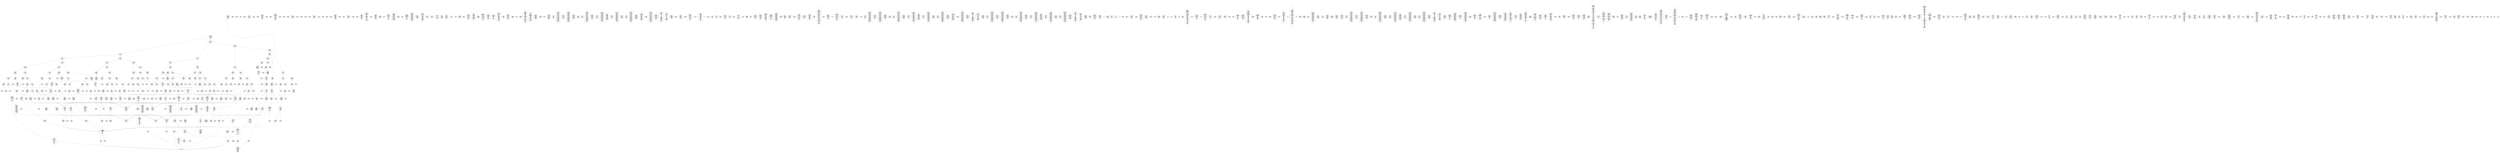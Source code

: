 /* Generated by GvGen v.1.0 (https://www.github.com/stricaud/gvgen) */

digraph G {
compound=true;
   node1 [label="[anywhere]"];
   node2 [label="# 0x0
PUSHX Data
PUSHX Data
MSTORE
PUSHX LogicData
CALLDATASIZE
LT
PUSHX Data
JUMPI
"];
   node3 [label="# 0xd
PUSHX Data
CALLDATALOAD
PUSHX BitData
SHR
PUSHX LogicData
GT
PUSHX Data
JUMPI
"];
   node4 [label="# 0x1e
PUSHX LogicData
GT
PUSHX Data
JUMPI
"];
   node5 [label="# 0x29
PUSHX LogicData
GT
PUSHX Data
JUMPI
"];
   node6 [label="# 0x34
PUSHX LogicData
GT
PUSHX Data
JUMPI
"];
   node7 [label="# 0x3f
PUSHX LogicData
EQ
PUSHX Data
JUMPI
"];
   node8 [label="# 0x4a
PUSHX LogicData
EQ
PUSHX Data
JUMPI
"];
   node9 [label="# 0x55
PUSHX LogicData
EQ
PUSHX Data
JUMPI
"];
   node10 [label="# 0x60
PUSHX LogicData
EQ
PUSHX Data
JUMPI
"];
   node11 [label="# 0x6b
PUSHX Data
REVERT
"];
   node12 [label="# 0x6f
JUMPDEST
PUSHX LogicData
EQ
PUSHX Data
JUMPI
"];
   node13 [label="# 0x7b
PUSHX LogicData
EQ
PUSHX Data
JUMPI
"];
   node14 [label="# 0x86
PUSHX LogicData
EQ
PUSHX Data
JUMPI
"];
   node15 [label="# 0x91
PUSHX Data
REVERT
"];
   node16 [label="# 0x95
JUMPDEST
PUSHX LogicData
GT
PUSHX Data
JUMPI
"];
   node17 [label="# 0xa1
PUSHX LogicData
EQ
PUSHX Data
JUMPI
"];
   node18 [label="# 0xac
PUSHX LogicData
EQ
PUSHX Data
JUMPI
"];
   node19 [label="# 0xb7
PUSHX LogicData
EQ
PUSHX Data
JUMPI
"];
   node20 [label="# 0xc2
PUSHX LogicData
EQ
PUSHX Data
JUMPI
"];
   node21 [label="# 0xcd
PUSHX Data
REVERT
"];
   node22 [label="# 0xd1
JUMPDEST
PUSHX LogicData
EQ
PUSHX Data
JUMPI
"];
   node23 [label="# 0xdd
PUSHX LogicData
EQ
PUSHX Data
JUMPI
"];
   node24 [label="# 0xe8
PUSHX LogicData
EQ
PUSHX Data
JUMPI
"];
   node25 [label="# 0xf3
PUSHX Data
REVERT
"];
   node26 [label="# 0xf7
JUMPDEST
PUSHX LogicData
GT
PUSHX Data
JUMPI
"];
   node27 [label="# 0x103
PUSHX LogicData
GT
PUSHX Data
JUMPI
"];
   node28 [label="# 0x10e
PUSHX LogicData
EQ
PUSHX Data
JUMPI
"];
   node29 [label="# 0x119
PUSHX LogicData
EQ
PUSHX Data
JUMPI
"];
   node30 [label="# 0x124
PUSHX LogicData
EQ
PUSHX Data
JUMPI
"];
   node31 [label="# 0x12f
PUSHX LogicData
EQ
PUSHX Data
JUMPI
"];
   node32 [label="# 0x13a
PUSHX Data
REVERT
"];
   node33 [label="# 0x13e
JUMPDEST
PUSHX LogicData
EQ
PUSHX Data
JUMPI
"];
   node34 [label="# 0x14a
PUSHX LogicData
EQ
PUSHX Data
JUMPI
"];
   node35 [label="# 0x155
PUSHX LogicData
EQ
PUSHX Data
JUMPI
"];
   node36 [label="# 0x160
PUSHX Data
REVERT
"];
   node37 [label="# 0x164
JUMPDEST
PUSHX LogicData
GT
PUSHX Data
JUMPI
"];
   node38 [label="# 0x170
PUSHX LogicData
EQ
PUSHX Data
JUMPI
"];
   node39 [label="# 0x17b
PUSHX LogicData
EQ
PUSHX Data
JUMPI
"];
   node40 [label="# 0x186
PUSHX LogicData
EQ
PUSHX Data
JUMPI
"];
   node41 [label="# 0x191
PUSHX Data
REVERT
"];
   node42 [label="# 0x195
JUMPDEST
PUSHX LogicData
EQ
PUSHX Data
JUMPI
"];
   node43 [label="# 0x1a1
PUSHX LogicData
EQ
PUSHX Data
JUMPI
"];
   node44 [label="# 0x1ac
PUSHX LogicData
EQ
PUSHX Data
JUMPI
"];
   node45 [label="# 0x1b7
PUSHX Data
REVERT
"];
   node46 [label="# 0x1bb
JUMPDEST
PUSHX LogicData
GT
PUSHX Data
JUMPI
"];
   node47 [label="# 0x1c7
PUSHX LogicData
GT
PUSHX Data
JUMPI
"];
   node48 [label="# 0x1d2
PUSHX LogicData
GT
PUSHX Data
JUMPI
"];
   node49 [label="# 0x1dd
PUSHX LogicData
EQ
PUSHX Data
JUMPI
"];
   node50 [label="# 0x1e8
PUSHX LogicData
EQ
PUSHX Data
JUMPI
"];
   node51 [label="# 0x1f3
PUSHX LogicData
EQ
PUSHX Data
JUMPI
"];
   node52 [label="# 0x1fe
PUSHX LogicData
EQ
PUSHX Data
JUMPI
"];
   node53 [label="# 0x209
PUSHX Data
REVERT
"];
   node54 [label="# 0x20d
JUMPDEST
PUSHX LogicData
EQ
PUSHX Data
JUMPI
"];
   node55 [label="# 0x219
PUSHX LogicData
EQ
PUSHX Data
JUMPI
"];
   node56 [label="# 0x224
PUSHX LogicData
EQ
PUSHX Data
JUMPI
"];
   node57 [label="# 0x22f
PUSHX Data
REVERT
"];
   node58 [label="# 0x233
JUMPDEST
PUSHX LogicData
GT
PUSHX Data
JUMPI
"];
   node59 [label="# 0x23f
PUSHX LogicData
EQ
PUSHX Data
JUMPI
"];
   node60 [label="# 0x24a
PUSHX LogicData
EQ
PUSHX Data
JUMPI
"];
   node61 [label="# 0x255
PUSHX LogicData
EQ
PUSHX Data
JUMPI
"];
   node62 [label="# 0x260
PUSHX Data
REVERT
"];
   node63 [label="# 0x264
JUMPDEST
PUSHX LogicData
EQ
PUSHX Data
JUMPI
"];
   node64 [label="# 0x270
PUSHX LogicData
EQ
PUSHX Data
JUMPI
"];
   node65 [label="# 0x27b
PUSHX LogicData
EQ
PUSHX Data
JUMPI
"];
   node66 [label="# 0x286
PUSHX Data
REVERT
"];
   node67 [label="# 0x28a
JUMPDEST
PUSHX LogicData
GT
PUSHX Data
JUMPI
"];
   node68 [label="# 0x296
PUSHX LogicData
GT
PUSHX Data
JUMPI
"];
   node69 [label="# 0x2a1
PUSHX LogicData
EQ
PUSHX Data
JUMPI
"];
   node70 [label="# 0x2ac
PUSHX LogicData
EQ
PUSHX Data
JUMPI
"];
   node71 [label="# 0x2b7
PUSHX LogicData
EQ
PUSHX Data
JUMPI
"];
   node72 [label="# 0x2c2
PUSHX LogicData
EQ
PUSHX Data
JUMPI
"];
   node73 [label="# 0x2cd
PUSHX Data
REVERT
"];
   node74 [label="# 0x2d1
JUMPDEST
PUSHX LogicData
EQ
PUSHX Data
JUMPI
"];
   node75 [label="# 0x2dd
PUSHX LogicData
EQ
PUSHX Data
JUMPI
"];
   node76 [label="# 0x2e8
PUSHX LogicData
EQ
PUSHX Data
JUMPI
"];
   node77 [label="# 0x2f3
PUSHX Data
REVERT
"];
   node78 [label="# 0x2f7
JUMPDEST
PUSHX LogicData
GT
PUSHX Data
JUMPI
"];
   node79 [label="# 0x303
PUSHX LogicData
EQ
PUSHX Data
JUMPI
"];
   node80 [label="# 0x30e
PUSHX LogicData
EQ
PUSHX Data
JUMPI
"];
   node81 [label="# 0x319
PUSHX LogicData
EQ
PUSHX Data
JUMPI
"];
   node82 [label="# 0x324
PUSHX Data
REVERT
"];
   node83 [label="# 0x328
JUMPDEST
PUSHX LogicData
EQ
PUSHX Data
JUMPI
"];
   node84 [label="# 0x334
PUSHX LogicData
EQ
PUSHX Data
JUMPI
"];
   node85 [label="# 0x33f
PUSHX LogicData
EQ
PUSHX Data
JUMPI
"];
   node86 [label="# 0x34a
JUMPDEST
PUSHX Data
REVERT
"];
   node87 [label="# 0x34f
JUMPDEST
CALLVALUE
ISZERO
PUSHX Data
JUMPI
"];
   node88 [label="# 0x357
PUSHX Data
REVERT
"];
   node89 [label="# 0x35b
JUMPDEST
PUSHX Data
PUSHX Data
CALLDATASIZE
PUSHX Data
PUSHX Data
JUMP
"];
   node90 [label="# 0x36a
JUMPDEST
PUSHX Data
JUMP
"];
   node91 [label="# 0x36f
JUMPDEST
PUSHX MemData
MLOAD
ISZERO
ISZERO
MSTORE
PUSHX ArithData
ADD
"];
   node92 [label="# 0x37b
JUMPDEST
PUSHX MemData
MLOAD
SUB
RETURN
"];
   node93 [label="# 0x384
JUMPDEST
CALLVALUE
ISZERO
PUSHX Data
JUMPI
"];
   node94 [label="# 0x38c
PUSHX Data
REVERT
"];
   node95 [label="# 0x390
JUMPDEST
PUSHX Data
PUSHX Data
CALLDATASIZE
PUSHX Data
PUSHX Data
JUMP
"];
   node96 [label="# 0x39f
JUMPDEST
PUSHX Data
JUMP
"];
   node97 [label="# 0x3a4
JUMPDEST
STOP
"];
   node98 [label="# 0x3a6
JUMPDEST
CALLVALUE
ISZERO
PUSHX Data
JUMPI
"];
   node99 [label="# 0x3ae
PUSHX Data
REVERT
"];
   node100 [label="# 0x3b2
JUMPDEST
PUSHX Data
PUSHX Data
CALLDATASIZE
PUSHX Data
PUSHX Data
JUMP
"];
   node101 [label="# 0x3c1
JUMPDEST
PUSHX Data
JUMP
"];
   node102 [label="# 0x3c6
JUMPDEST
CALLVALUE
ISZERO
PUSHX Data
JUMPI
"];
   node103 [label="# 0x3ce
PUSHX Data
REVERT
"];
   node104 [label="# 0x3d2
JUMPDEST
PUSHX Data
PUSHX Data
JUMP
"];
   node105 [label="# 0x3db
JUMPDEST
PUSHX MemData
MLOAD
PUSHX Data
PUSHX Data
JUMP
"];
   node106 [label="# 0x3e8
JUMPDEST
CALLVALUE
ISZERO
PUSHX Data
JUMPI
"];
   node107 [label="# 0x3f0
PUSHX Data
REVERT
"];
   node108 [label="# 0x3f4
JUMPDEST
PUSHX Data
PUSHX Data
CALLDATASIZE
PUSHX Data
PUSHX Data
JUMP
"];
   node109 [label="# 0x403
JUMPDEST
PUSHX Data
JUMP
"];
   node110 [label="# 0x408
JUMPDEST
PUSHX MemData
MLOAD
PUSHX ArithData
PUSHX BitData
PUSHX BitData
SHL
SUB
AND
MSTORE
PUSHX ArithData
ADD
PUSHX Data
JUMP
"];
   node111 [label="# 0x420
JUMPDEST
CALLVALUE
ISZERO
PUSHX Data
JUMPI
"];
   node112 [label="# 0x428
PUSHX Data
REVERT
"];
   node113 [label="# 0x42c
JUMPDEST
PUSHX Data
PUSHX Data
CALLDATASIZE
PUSHX Data
PUSHX Data
JUMP
"];
   node114 [label="# 0x43b
JUMPDEST
PUSHX Data
JUMP
"];
   node115 [label="# 0x440
JUMPDEST
CALLVALUE
ISZERO
PUSHX Data
JUMPI
"];
   node116 [label="# 0x448
PUSHX Data
REVERT
"];
   node117 [label="# 0x44c
JUMPDEST
PUSHX Data
PUSHX Data
JUMP
"];
   node118 [label="# 0x455
JUMPDEST
PUSHX MemData
MLOAD
PUSHX BitData
AND
MSTORE
PUSHX ArithData
ADD
PUSHX Data
JUMP
"];
   node119 [label="# 0x467
JUMPDEST
CALLVALUE
ISZERO
PUSHX Data
JUMPI
"];
   node120 [label="# 0x46f
PUSHX Data
REVERT
"];
   node121 [label="# 0x473
JUMPDEST
PUSHX Data
PUSHX Data
CALLDATASIZE
PUSHX Data
PUSHX Data
JUMP
"];
   node122 [label="# 0x482
JUMPDEST
PUSHX Data
PUSHX Data
MSTORE
PUSHX Data
MSTORE
PUSHX Data
SHA3
SLOAD
PUSHX BitData
AND
JUMP
"];
   node123 [label="# 0x498
JUMPDEST
PUSHX MemData
MLOAD
PUSHX BitData
AND
MSTORE
PUSHX ArithData
ADD
PUSHX Data
JUMP
"];
   node124 [label="# 0x4ab
JUMPDEST
CALLVALUE
ISZERO
PUSHX Data
JUMPI
"];
   node125 [label="# 0x4b3
PUSHX Data
REVERT
"];
   node126 [label="# 0x4b7
JUMPDEST
PUSHX StorData
SLOAD
PUSHX StorData
SLOAD
SUB
"];
   node127 [label="# 0x4c0
JUMPDEST
PUSHX MemData
MLOAD
MSTORE
PUSHX ArithData
ADD
PUSHX Data
JUMP
"];
   node128 [label="# 0x4ce
JUMPDEST
CALLVALUE
ISZERO
PUSHX Data
JUMPI
"];
   node129 [label="# 0x4d6
PUSHX Data
REVERT
"];
   node130 [label="# 0x4da
JUMPDEST
PUSHX Data
PUSHX Data
JUMP
"];
   node131 [label="# 0x4e3
JUMPDEST
CALLVALUE
ISZERO
PUSHX Data
JUMPI
"];
   node132 [label="# 0x4eb
PUSHX Data
REVERT
"];
   node133 [label="# 0x4ef
JUMPDEST
PUSHX Data
PUSHX Data
CALLDATASIZE
PUSHX Data
PUSHX Data
JUMP
"];
   node134 [label="# 0x4fe
JUMPDEST
PUSHX Data
JUMP
"];
   node135 [label="# 0x503
JUMPDEST
CALLVALUE
ISZERO
PUSHX Data
JUMPI
"];
   node136 [label="# 0x50b
PUSHX Data
REVERT
"];
   node137 [label="# 0x50f
JUMPDEST
PUSHX Data
PUSHX Data
JUMP
"];
   node138 [label="# 0x51f
JUMPDEST
CALLVALUE
ISZERO
PUSHX Data
JUMPI
"];
   node139 [label="# 0x527
PUSHX Data
REVERT
"];
   node140 [label="# 0x52b
JUMPDEST
PUSHX Data
PUSHX Data
CALLDATASIZE
PUSHX Data
PUSHX Data
JUMP
"];
   node141 [label="# 0x53a
JUMPDEST
PUSHX Data
JUMP
"];
   node142 [label="# 0x53f
JUMPDEST
PUSHX Data
MLOAD
PUSHX ArithData
PUSHX BitData
PUSHX BitData
SHL
SUB
AND
MSTORE
PUSHX ArithData
ADD
MSTORE
ADD
PUSHX Data
JUMP
"];
   node143 [label="# 0x55e
JUMPDEST
CALLVALUE
ISZERO
PUSHX Data
JUMPI
"];
   node144 [label="# 0x566
PUSHX Data
REVERT
"];
   node145 [label="# 0x56a
JUMPDEST
PUSHX Data
PUSHX Data
JUMP
"];
   node146 [label="# 0x574
JUMPDEST
CALLVALUE
ISZERO
PUSHX Data
JUMPI
"];
   node147 [label="# 0x57c
PUSHX Data
REVERT
"];
   node148 [label="# 0x580
JUMPDEST
PUSHX Data
PUSHX Data
JUMP
"];
   node149 [label="# 0x589
JUMPDEST
CALLVALUE
ISZERO
PUSHX Data
JUMPI
"];
   node150 [label="# 0x591
PUSHX Data
REVERT
"];
   node151 [label="# 0x595
JUMPDEST
PUSHX Data
PUSHX Data
CALLDATASIZE
PUSHX Data
PUSHX Data
JUMP
"];
   node152 [label="# 0x5a4
JUMPDEST
PUSHX Data
JUMP
"];
   node153 [label="# 0x5a9
JUMPDEST
CALLVALUE
ISZERO
PUSHX Data
JUMPI
"];
   node154 [label="# 0x5b1
PUSHX Data
REVERT
"];
   node155 [label="# 0x5b5
JUMPDEST
PUSHX Data
PUSHX Data
JUMP
"];
   node156 [label="# 0x5be
JUMPDEST
PUSHX Data
PUSHX Data
CALLDATASIZE
PUSHX Data
PUSHX Data
JUMP
"];
   node157 [label="# 0x5cc
JUMPDEST
PUSHX Data
JUMP
"];
   node158 [label="# 0x5d1
JUMPDEST
CALLVALUE
ISZERO
PUSHX Data
JUMPI
"];
   node159 [label="# 0x5d9
PUSHX Data
REVERT
"];
   node160 [label="# 0x5dd
JUMPDEST
PUSHX Data
PUSHX Data
JUMP
"];
   node161 [label="# 0x5e7
JUMPDEST
CALLVALUE
ISZERO
PUSHX Data
JUMPI
"];
   node162 [label="# 0x5ef
PUSHX Data
REVERT
"];
   node163 [label="# 0x5f3
JUMPDEST
PUSHX Data
PUSHX Data
JUMP
"];
   node164 [label="# 0x603
JUMPDEST
CALLVALUE
ISZERO
PUSHX Data
JUMPI
"];
   node165 [label="# 0x60b
PUSHX Data
REVERT
"];
   node166 [label="# 0x60f
JUMPDEST
PUSHX Data
PUSHX Data
JUMP
"];
   node167 [label="# 0x61f
JUMPDEST
CALLVALUE
ISZERO
PUSHX Data
JUMPI
"];
   node168 [label="# 0x627
PUSHX Data
REVERT
"];
   node169 [label="# 0x62b
JUMPDEST
PUSHX Data
PUSHX Data
CALLDATASIZE
PUSHX Data
PUSHX Data
JUMP
"];
   node170 [label="# 0x63a
JUMPDEST
PUSHX Data
JUMP
"];
   node171 [label="# 0x63f
JUMPDEST
PUSHX MemData
MLOAD
PUSHX Data
PUSHX Data
JUMP
"];
   node172 [label="# 0x64c
JUMPDEST
CALLVALUE
ISZERO
PUSHX Data
JUMPI
"];
   node173 [label="# 0x654
PUSHX Data
REVERT
"];
   node174 [label="# 0x658
JUMPDEST
PUSHX Data
PUSHX Data
CALLDATASIZE
PUSHX Data
PUSHX Data
JUMP
"];
   node175 [label="# 0x667
JUMPDEST
PUSHX Data
JUMP
"];
   node176 [label="# 0x66c
JUMPDEST
CALLVALUE
ISZERO
PUSHX Data
JUMPI
"];
   node177 [label="# 0x674
PUSHX Data
REVERT
"];
   node178 [label="# 0x678
JUMPDEST
PUSHX Data
PUSHX Data
JUMP
"];
   node179 [label="# 0x681
JUMPDEST
CALLVALUE
ISZERO
PUSHX Data
JUMPI
"];
   node180 [label="# 0x689
PUSHX Data
REVERT
"];
   node181 [label="# 0x68d
JUMPDEST
PUSHX Data
PUSHX Data
CALLDATASIZE
PUSHX Data
PUSHX Data
JUMP
"];
   node182 [label="# 0x69c
JUMPDEST
PUSHX Data
JUMP
"];
   node183 [label="# 0x6a1
JUMPDEST
CALLVALUE
ISZERO
PUSHX Data
JUMPI
"];
   node184 [label="# 0x6a9
PUSHX Data
REVERT
"];
   node185 [label="# 0x6ad
JUMPDEST
PUSHX Data
PUSHX Data
JUMP
"];
   node186 [label="# 0x6b6
JUMPDEST
CALLVALUE
ISZERO
PUSHX Data
JUMPI
"];
   node187 [label="# 0x6be
PUSHX Data
REVERT
"];
   node188 [label="# 0x6c2
JUMPDEST
PUSHX Data
PUSHX Data
JUMP
"];
   node189 [label="# 0x6cc
JUMPDEST
CALLVALUE
ISZERO
PUSHX Data
JUMPI
"];
   node190 [label="# 0x6d4
PUSHX Data
REVERT
"];
   node191 [label="# 0x6d8
JUMPDEST
PUSHX StorData
SLOAD
PUSHX Data
PUSHX Data
DIV
PUSHX BitData
AND
JUMP
"];
   node192 [label="# 0x6ed
JUMPDEST
CALLVALUE
ISZERO
PUSHX Data
JUMPI
"];
   node193 [label="# 0x6f5
PUSHX Data
REVERT
"];
   node194 [label="# 0x6f9
JUMPDEST
PUSHX Data
PUSHX Data
CALLDATASIZE
PUSHX Data
PUSHX Data
JUMP
"];
   node195 [label="# 0x708
JUMPDEST
PUSHX Data
JUMP
"];
   node196 [label="# 0x70d
JUMPDEST
CALLVALUE
ISZERO
PUSHX Data
JUMPI
"];
   node197 [label="# 0x715
PUSHX Data
REVERT
"];
   node198 [label="# 0x719
JUMPDEST
PUSHX Data
PUSHX Data
CALLDATASIZE
PUSHX Data
PUSHX Data
JUMP
"];
   node199 [label="# 0x728
JUMPDEST
PUSHX Data
JUMP
"];
   node200 [label="# 0x72d
JUMPDEST
PUSHX MemData
MLOAD
PUSHX Data
PUSHX Data
JUMP
"];
   node201 [label="# 0x73a
JUMPDEST
PUSHX Data
PUSHX Data
CALLDATASIZE
PUSHX Data
PUSHX Data
JUMP
"];
   node202 [label="# 0x748
JUMPDEST
PUSHX Data
JUMP
"];
   node203 [label="# 0x74d
JUMPDEST
PUSHX Data
PUSHX Data
CALLDATASIZE
PUSHX Data
PUSHX Data
JUMP
"];
   node204 [label="# 0x75b
JUMPDEST
PUSHX Data
JUMP
"];
   node205 [label="# 0x760
JUMPDEST
CALLVALUE
ISZERO
PUSHX Data
JUMPI
"];
   node206 [label="# 0x768
PUSHX Data
REVERT
"];
   node207 [label="# 0x76c
JUMPDEST
PUSHX StorData
SLOAD
PUSHX ArithData
PUSHX BitData
PUSHX BitData
SHL
SUB
AND
PUSHX Data
JUMP
"];
   node208 [label="# 0x77e
JUMPDEST
CALLVALUE
ISZERO
PUSHX Data
JUMPI
"];
   node209 [label="# 0x786
PUSHX Data
REVERT
"];
   node210 [label="# 0x78a
JUMPDEST
PUSHX StorData
SLOAD
PUSHX Data
PUSHX BitData
AND
JUMP
"];
   node211 [label="# 0x799
JUMPDEST
CALLVALUE
ISZERO
PUSHX Data
JUMPI
"];
   node212 [label="# 0x7a1
PUSHX Data
REVERT
"];
   node213 [label="# 0x7a5
JUMPDEST
PUSHX StorData
SLOAD
PUSHX Data
PUSHX Data
DIV
PUSHX BitData
AND
JUMP
"];
   node214 [label="# 0x7bc
JUMPDEST
CALLVALUE
ISZERO
PUSHX Data
JUMPI
"];
   node215 [label="# 0x7c4
PUSHX Data
REVERT
"];
   node216 [label="# 0x7c8
JUMPDEST
PUSHX Data
PUSHX Data
JUMP
"];
   node217 [label="# 0x7d1
JUMPDEST
CALLVALUE
ISZERO
PUSHX Data
JUMPI
"];
   node218 [label="# 0x7d9
PUSHX Data
REVERT
"];
   node219 [label="# 0x7dd
JUMPDEST
PUSHX Data
PUSHX Data
CALLDATASIZE
PUSHX Data
PUSHX Data
JUMP
"];
   node220 [label="# 0x7ec
JUMPDEST
PUSHX Data
JUMP
"];
   node221 [label="# 0x7f1
JUMPDEST
CALLVALUE
ISZERO
PUSHX Data
JUMPI
"];
   node222 [label="# 0x7f9
PUSHX Data
REVERT
"];
   node223 [label="# 0x7fd
JUMPDEST
PUSHX Data
PUSHX Data
CALLDATASIZE
PUSHX Data
PUSHX Data
JUMP
"];
   node224 [label="# 0x80c
JUMPDEST
PUSHX Data
JUMP
"];
   node225 [label="# 0x811
JUMPDEST
CALLVALUE
ISZERO
PUSHX Data
JUMPI
"];
   node226 [label="# 0x819
PUSHX Data
REVERT
"];
   node227 [label="# 0x81d
JUMPDEST
PUSHX StorData
SLOAD
PUSHX Data
PUSHX Data
DIV
PUSHX BitData
AND
JUMP
"];
   node228 [label="# 0x833
JUMPDEST
CALLVALUE
ISZERO
PUSHX Data
JUMPI
"];
   node229 [label="# 0x83b
PUSHX Data
REVERT
"];
   node230 [label="# 0x83f
JUMPDEST
PUSHX Data
PUSHX Data
JUMP
"];
   node231 [label="# 0x848
JUMPDEST
CALLVALUE
ISZERO
PUSHX Data
JUMPI
"];
   node232 [label="# 0x850
PUSHX Data
REVERT
"];
   node233 [label="# 0x854
JUMPDEST
PUSHX Data
PUSHX Data
JUMP
"];
   node234 [label="# 0x864
JUMPDEST
CALLVALUE
ISZERO
PUSHX Data
JUMPI
"];
   node235 [label="# 0x86c
PUSHX Data
REVERT
"];
   node236 [label="# 0x870
JUMPDEST
PUSHX Data
PUSHX Data
CALLDATASIZE
PUSHX Data
PUSHX Data
JUMP
"];
   node237 [label="# 0x87f
JUMPDEST
PUSHX Data
PUSHX Data
MSTORE
PUSHX Data
MSTORE
PUSHX Data
SHA3
SLOAD
PUSHX BitData
AND
JUMP
"];
   node238 [label="# 0x895
JUMPDEST
CALLVALUE
ISZERO
PUSHX Data
JUMPI
"];
   node239 [label="# 0x89d
PUSHX Data
REVERT
"];
   node240 [label="# 0x8a1
JUMPDEST
PUSHX Data
PUSHX Data
CALLDATASIZE
PUSHX Data
PUSHX Data
JUMP
"];
   node241 [label="# 0x8b0
JUMPDEST
PUSHX Data
JUMP
"];
   node242 [label="# 0x8b5
JUMPDEST
CALLVALUE
ISZERO
PUSHX Data
JUMPI
"];
   node243 [label="# 0x8bd
PUSHX Data
REVERT
"];
   node244 [label="# 0x8c1
JUMPDEST
PUSHX Data
PUSHX Data
CALLDATASIZE
PUSHX Data
PUSHX Data
JUMP
"];
   node245 [label="# 0x8d0
JUMPDEST
PUSHX Data
JUMP
"];
   node246 [label="# 0x8d5
JUMPDEST
PUSHX MemData
MLOAD
PUSHX Data
PUSHX Data
JUMP
"];
   node247 [label="# 0x8e2
JUMPDEST
CALLVALUE
ISZERO
PUSHX Data
JUMPI
"];
   node248 [label="# 0x8ea
PUSHX Data
REVERT
"];
   node249 [label="# 0x8ee
JUMPDEST
PUSHX Data
PUSHX Data
CALLDATASIZE
PUSHX Data
PUSHX Data
JUMP
"];
   node250 [label="# 0x8fd
JUMPDEST
PUSHX Data
JUMP
"];
   node251 [label="# 0x902
JUMPDEST
PUSHX Data
PUSHX Data
CALLDATASIZE
PUSHX Data
PUSHX Data
JUMP
"];
   node252 [label="# 0x910
JUMPDEST
PUSHX Data
JUMP
"];
   node253 [label="# 0x915
JUMPDEST
CALLVALUE
ISZERO
PUSHX Data
JUMPI
"];
   node254 [label="# 0x91d
PUSHX Data
REVERT
"];
   node255 [label="# 0x921
JUMPDEST
PUSHX Data
PUSHX Data
CALLDATASIZE
PUSHX Data
PUSHX Data
JUMP
"];
   node256 [label="# 0x930
JUMPDEST
PUSHX Data
PUSHX Data
MSTORE
PUSHX Data
MSTORE
PUSHX Data
SHA3
SLOAD
PUSHX BitData
AND
JUMP
"];
   node257 [label="# 0x946
JUMPDEST
CALLVALUE
ISZERO
PUSHX Data
JUMPI
"];
   node258 [label="# 0x94e
PUSHX Data
REVERT
"];
   node259 [label="# 0x952
JUMPDEST
PUSHX Data
PUSHX Data
CALLDATASIZE
PUSHX Data
PUSHX Data
JUMP
"];
   node260 [label="# 0x961
JUMPDEST
PUSHX ArithData
PUSHX BitData
PUSHX BitData
SHL
SUB
AND
PUSHX Data
MSTORE
PUSHX Data
PUSHX Data
MSTORE
PUSHX Data
SHA3
AND
MSTORE
MSTORE
SHA3
SLOAD
PUSHX BitData
AND
JUMP
"];
   node261 [label="# 0x98f
JUMPDEST
CALLVALUE
ISZERO
PUSHX Data
JUMPI
"];
   node262 [label="# 0x997
PUSHX Data
REVERT
"];
   node263 [label="# 0x99b
JUMPDEST
PUSHX StorData
SLOAD
PUSHX Data
PUSHX BitData
AND
JUMP
"];
   node264 [label="# 0x9aa
JUMPDEST
CALLVALUE
ISZERO
PUSHX Data
JUMPI
"];
   node265 [label="# 0x9b2
PUSHX Data
REVERT
"];
   node266 [label="# 0x9b6
JUMPDEST
PUSHX Data
PUSHX Data
CALLDATASIZE
PUSHX Data
PUSHX Data
JUMP
"];
   node267 [label="# 0x9c5
JUMPDEST
PUSHX Data
JUMP
"];
   node268 [label="# 0x9ca
JUMPDEST
CALLVALUE
ISZERO
PUSHX Data
JUMPI
"];
   node269 [label="# 0x9d2
PUSHX Data
REVERT
"];
   node270 [label="# 0x9d6
JUMPDEST
PUSHX Data
PUSHX Data
JUMP
"];
   node271 [label="# 0x9df
JUMPDEST
CALLVALUE
ISZERO
PUSHX Data
JUMPI
"];
   node272 [label="# 0x9e7
PUSHX Data
REVERT
"];
   node273 [label="# 0x9eb
JUMPDEST
PUSHX Data
PUSHX Data
CALLDATASIZE
PUSHX Data
PUSHX Data
JUMP
"];
   node274 [label="# 0x9fa
JUMPDEST
PUSHX Data
PUSHX Data
MSTORE
PUSHX Data
MSTORE
PUSHX Data
SHA3
SLOAD
PUSHX BitData
AND
JUMP
"];
   node275 [label="# 0xa10
JUMPDEST
PUSHX Data
PUSHX Data
PUSHX Data
JUMP
"];
   node276 [label="# 0xa1b
JUMPDEST
JUMP
"];
   node277 [label="# 0xa21
JUMPDEST
PUSHX StorData
SLOAD
PUSHX ArithData
PUSHX BitData
PUSHX BitData
SHL
SUB
AND
CALLER
EQ
PUSHX Data
JUMPI
"];
   node278 [label="# 0xa34
PUSHX MemData
MLOAD
PUSHX BitData
PUSHX BitData
SHL
MSTORE
PUSHX Data
PUSHX ArithData
ADD
MSTORE
PUSHX ArithData
ADD
MSTORE
PUSHX Data
PUSHX ArithData
ADD
MSTORE
PUSHX ArithData
ADD
"];
   node279 [label="# 0xa77
JUMPDEST
PUSHX MemData
MLOAD
SUB
REVERT
"];
   node280 [label="# 0xa80
JUMPDEST
PUSHX Data
PUSHX Data
JUMP
"];
   node281 [label="# 0xa8a
JUMPDEST
JUMP
"];
   node282 [label="# 0xa8e
JUMPDEST
PUSHX StorData
SLOAD
PUSHX ArithData
PUSHX BitData
PUSHX BitData
SHL
SUB
AND
CALLER
EQ
PUSHX Data
JUMPI
"];
   node283 [label="# 0xaa1
PUSHX MemData
MLOAD
PUSHX BitData
PUSHX BitData
SHL
MSTORE
PUSHX Data
PUSHX ArithData
ADD
MSTORE
PUSHX ArithData
ADD
MSTORE
PUSHX Data
PUSHX ArithData
ADD
MSTORE
PUSHX ArithData
ADD
PUSHX Data
JUMP
"];
   node284 [label="# 0xae8
JUMPDEST
MLOAD
PUSHX Data
PUSHX Data
PUSHX ArithData
ADD
PUSHX Data
JUMP
"];
   node285 [label="# 0xafb
JUMPDEST
PUSHX Data
PUSHX StorData
SLOAD
PUSHX Data
PUSHX Data
JUMP
"];
   node286 [label="# 0xb0a
JUMPDEST
PUSHX ArithData
ADD
PUSHX ArithData
DIV
MUL
PUSHX ArithData
ADD
PUSHX MemData
MLOAD
ADD
PUSHX Data
MSTORE
MSTORE
PUSHX ArithData
ADD
SLOAD
PUSHX Data
PUSHX Data
JUMP
"];
   node287 [label="# 0xb36
JUMPDEST
ISZERO
PUSHX Data
JUMPI
"];
   node288 [label="# 0xb3d
PUSHX LogicData
LT
PUSHX Data
JUMPI
"];
   node289 [label="# 0xb45
PUSHX ArithData
SLOAD
DIV
MUL
MSTORE
PUSHX ArithData
ADD
PUSHX Data
JUMP
"];
   node290 [label="# 0xb58
JUMPDEST
ADD
PUSHX Data
MSTORE
PUSHX Data
PUSHX Data
SHA3
"];
   node291 [label="# 0xb66
JUMPDEST
SLOAD
MSTORE
PUSHX ArithData
ADD
PUSHX ArithData
ADD
GT
PUSHX Data
JUMPI
"];
   node292 [label="# 0xb7a
SUB
PUSHX BitData
AND
ADD
"];
   node293 [label="# 0xb83
JUMPDEST
JUMP
"];
   node294 [label="# 0xb8d
JUMPDEST
PUSHX Data
PUSHX Data
PUSHX Data
JUMP
"];
   node295 [label="# 0xb98
JUMPDEST
PUSHX Data
JUMPI
"];
   node296 [label="# 0xb9d
PUSHX MemData
MLOAD
PUSHX BitData
PUSHX BitData
SHL
MSTORE
PUSHX ArithData
ADD
PUSHX MemData
MLOAD
SUB
REVERT
"];
   node297 [label="# 0xbb5
JUMPDEST
PUSHX Data
MSTORE
PUSHX Data
PUSHX Data
MSTORE
PUSHX Data
SHA3
SLOAD
PUSHX ArithData
PUSHX BitData
PUSHX BitData
SHL
SUB
AND
JUMP
"];
   node298 [label="# 0xbd1
JUMPDEST
PUSHX Data
PUSHX Data
PUSHX Data
JUMP
"];
   node299 [label="# 0xbdc
JUMPDEST
PUSHX ArithData
PUSHX BitData
PUSHX BitData
SHL
SUB
AND
PUSHX ArithData
PUSHX BitData
PUSHX BitData
SHL
SUB
AND
EQ
ISZERO
PUSHX Data
JUMPI
"];
   node300 [label="# 0xbf9
PUSHX MemData
MLOAD
PUSHX BitData
PUSHX BitData
SHL
MSTORE
PUSHX ArithData
ADD
PUSHX MemData
MLOAD
SUB
REVERT
"];
   node301 [label="# 0xc11
JUMPDEST
CALLER
PUSHX ArithData
PUSHX BitData
PUSHX BitData
SHL
SUB
AND
EQ
ISZERO
PUSHX Data
JUMPI
"];
   node302 [label="# 0xc25
PUSHX ArithData
PUSHX BitData
PUSHX BitData
SHL
SUB
AND
PUSHX Data
MSTORE
PUSHX Data
PUSHX Data
MSTORE
PUSHX Data
SHA3
CALLER
MSTORE
MSTORE
SHA3
SLOAD
PUSHX BitData
AND
ISZERO
"];
   node303 [label="# 0xc4e
JUMPDEST
ISZERO
PUSHX Data
JUMPI
"];
   node304 [label="# 0xc54
PUSHX MemData
MLOAD
PUSHX BitData
PUSHX BitData
SHL
MSTORE
PUSHX ArithData
ADD
PUSHX MemData
MLOAD
SUB
REVERT
"];
   node305 [label="# 0xc6c
JUMPDEST
PUSHX Data
PUSHX Data
JUMP
"];
   node306 [label="# 0xc77
JUMPDEST
JUMP
"];
   node307 [label="# 0xc7c
JUMPDEST
PUSHX Data
PUSHX Data
JUMP
"];
   node308 [label="# 0xc87
JUMPDEST
PUSHX Data
MSTORE
PUSHX Data
PUSHX ArithData
MSTORE
PUSHX Data
SHA3
MLOAD
ADD
MSTORE
SLOAD
PUSHX ArithData
PUSHX BitData
PUSHX BitData
SHL
SUB
AND
MSTORE
PUSHX BitData
PUSHX BitData
SHL
DIV
PUSHX BitData
AND
ADD
MSTORE
PUSHX Data
JUMPI
"];
   node309 [label="# 0xcd2
PUSHX Data
MLOAD
ADD
MSTORE
PUSHX StorData
SLOAD
PUSHX ArithData
PUSHX BitData
PUSHX BitData
SHL
SUB
AND
MSTORE
PUSHX BitData
PUSHX BitData
SHL
DIV
PUSHX BitData
AND
PUSHX ArithData
ADD
MSTORE
"];
   node310 [label="# 0xd06
JUMPDEST
PUSHX ArithData
ADD
MLOAD
PUSHX Data
PUSHX Data
PUSHX Data
PUSHX BitData
AND
PUSHX Data
JUMP
"];
   node311 [label="# 0xd2a
JUMPDEST
PUSHX Data
PUSHX Data
JUMP
"];
   node312 [label="# 0xd34
JUMPDEST
MLOAD
JUMP
"];
   node313 [label="# 0xd42
JUMPDEST
PUSHX StorData
SLOAD
PUSHX ArithData
PUSHX BitData
PUSHX BitData
SHL
SUB
AND
CALLER
EQ
PUSHX Data
JUMPI
"];
   node314 [label="# 0xd55
PUSHX MemData
MLOAD
PUSHX BitData
PUSHX BitData
SHL
MSTORE
PUSHX Data
PUSHX ArithData
ADD
MSTORE
PUSHX ArithData
ADD
MSTORE
PUSHX Data
PUSHX ArithData
ADD
MSTORE
PUSHX ArithData
ADD
PUSHX Data
JUMP
"];
   node315 [label="# 0xd9c
JUMPDEST
PUSHX MemData
MLOAD
CALLER
SELFBALANCE
ISZERO
PUSHX ArithData
MUL
PUSHX Data
CALL
ISZERO
ISZERO
PUSHX Data
JUMPI
"];
   node316 [label="# 0xdbf
RETURNDATASIZE
PUSHX Data
RETURNDATACOPY
RETURNDATASIZE
PUSHX Data
REVERT
"];
   node317 [label="# 0xdc8
JUMPDEST
JUMP
"];
   node318 [label="# 0xdcb
JUMPDEST
PUSHX Data
PUSHX MemData
MLOAD
PUSHX ArithData
ADD
PUSHX Data
MSTORE
PUSHX Data
MSTORE
PUSHX Data
JUMP
"];
   node319 [label="# 0xde6
JUMPDEST
ORIGIN
CALLER
EQ
PUSHX Data
JUMPI
"];
   node320 [label="# 0xdee
PUSHX MemData
MLOAD
PUSHX BitData
PUSHX BitData
SHL
MSTORE
PUSHX Data
PUSHX ArithData
ADD
MSTORE
PUSHX Data
PUSHX ArithData
ADD
MSTORE
PUSHX Data
PUSHX ArithData
ADD
MSTORE
PUSHX BitData
PUSHX BitData
SHL
PUSHX ArithData
ADD
MSTORE
PUSHX ArithData
ADD
PUSHX Data
JUMP
"];
   node321 [label="# 0xe4c
JUMPDEST
PUSHX StorData
SLOAD
PUSHX Data
DIV
PUSHX BitData
AND
PUSHX Data
JUMPI
"];
   node322 [label="# 0xe60
PUSHX MemData
MLOAD
PUSHX BitData
PUSHX BitData
SHL
MSTORE
PUSHX Data
PUSHX ArithData
ADD
MSTORE
PUSHX Data
PUSHX ArithData
ADD
MSTORE
PUSHX Data
PUSHX ArithData
ADD
MSTORE
PUSHX BitData
PUSHX BitData
SHL
PUSHX ArithData
ADD
MSTORE
PUSHX ArithData
ADD
PUSHX Data
JUMP
"];
   node323 [label="# 0xeb6
JUMPDEST
PUSHX Data
PUSHX BitData
AND
PUSHX Data
PUSHX StorData
SLOAD
PUSHX StorData
SLOAD
SUB
JUMP
"];
   node324 [label="# 0xecb
JUMPDEST
PUSHX Data
PUSHX Data
JUMP
"];
   node325 [label="# 0xed5
JUMPDEST
GT
ISZERO
PUSHX Data
JUMPI
"];
   node326 [label="# 0xedc
PUSHX MemData
MLOAD
PUSHX BitData
PUSHX BitData
SHL
MSTORE
PUSHX Data
PUSHX ArithData
ADD
MSTORE
PUSHX Data
PUSHX ArithData
ADD
MSTORE
PUSHX Data
PUSHX ArithData
ADD
MSTORE
PUSHX BitData
PUSHX BitData
SHL
PUSHX ArithData
ADD
MSTORE
PUSHX ArithData
ADD
PUSHX Data
JUMP
"];
   node327 [label="# 0xf39
JUMPDEST
PUSHX StorData
SLOAD
PUSHX Data
PUSHX Data
PUSHX Data
DIV
PUSHX BitData
AND
PUSHX Data
JUMP
"];
   node328 [label="# 0xf55
JUMPDEST
PUSHX BitData
AND
GT
ISZERO
PUSHX Data
JUMPI
"];
   node329 [label="# 0xf60
PUSHX MemData
MLOAD
PUSHX BitData
PUSHX BitData
SHL
MSTORE
PUSHX Data
PUSHX ArithData
ADD
MSTORE
PUSHX Data
PUSHX ArithData
ADD
MSTORE
PUSHX Data
PUSHX ArithData
ADD
MSTORE
PUSHX Data
PUSHX ArithData
ADD
MSTORE
PUSHX ArithData
ADD
PUSHX Data
JUMP
"];
   node330 [label="# 0xfcd
JUMPDEST
CALLER
PUSHX Data
MSTORE
PUSHX Data
PUSHX Data
MSTORE
PUSHX Data
SHA3
SLOAD
PUSHX Data
PUSHX Data
PUSHX BitData
AND
PUSHX Data
JUMP
"];
   node331 [label="# 0xfef
JUMPDEST
PUSHX BitData
AND
GT
ISZERO
PUSHX Data
JUMPI
"];
   node332 [label="# 0xffa
PUSHX MemData
MLOAD
PUSHX BitData
PUSHX BitData
SHL
MSTORE
PUSHX Data
PUSHX ArithData
ADD
MSTORE
PUSHX Data
PUSHX ArithData
ADD
MSTORE
PUSHX Data
PUSHX ArithData
ADD
MSTORE
PUSHX Data
PUSHX ArithData
ADD
MSTORE
PUSHX ArithData
ADD
PUSHX Data
JUMP
"];
   node333 [label="# 0x1067
JUMPDEST
PUSHX Data
PUSHX BitData
AND
PUSHX Data
PUSHX Data
JUMP
"];
   node334 [label="# 0x107d
JUMPDEST
CALLVALUE
LT
ISZERO
PUSHX Data
JUMPI
"];
   node335 [label="# 0x1085
PUSHX MemData
MLOAD
PUSHX BitData
PUSHX BitData
SHL
MSTORE
PUSHX Data
PUSHX ArithData
ADD
MSTORE
PUSHX Data
PUSHX ArithData
ADD
MSTORE
PUSHX Data
PUSHX ArithData
ADD
MSTORE
PUSHX BitData
PUSHX BitData
SHL
PUSHX ArithData
ADD
MSTORE
PUSHX ArithData
ADD
PUSHX Data
JUMP
"];
   node336 [label="# 0x10df
JUMPDEST
PUSHX Data
PUSHX Data
CALLER
PUSHX MemData
MLOAD
PUSHX ArithData
ADD
PUSHX Data
PUSHX Data
JUMP
"];
   node337 [label="# 0x10f5
JUMPDEST
PUSHX MemData
MLOAD
PUSHX ArithData
SUB
SUB
MSTORE
PUSHX Data
MSTORE
MLOAD
PUSHX ArithData
ADD
SHA3
PUSHX Data
PUSHX StorData
SLOAD
PUSHX Data
JUMP
"];
   node338 [label="# 0x111a
JUMPDEST
PUSHX Data
JUMPI
"];
   node339 [label="# 0x111f
PUSHX MemData
MLOAD
PUSHX BitData
PUSHX BitData
SHL
MSTORE
PUSHX Data
PUSHX ArithData
ADD
MSTORE
PUSHX Data
PUSHX ArithData
ADD
MSTORE
PUSHX Data
PUSHX ArithData
ADD
MSTORE
PUSHX BitData
PUSHX BitData
SHL
PUSHX ArithData
ADD
MSTORE
PUSHX ArithData
ADD
PUSHX Data
JUMP
"];
   node340 [label="# 0x1177
JUMPDEST
PUSHX StorData
PUSHX ArithData
SLOAD
PUSHX ArithData
EXP
DIV
PUSHX BitData
AND
PUSHX Data
PUSHX Data
JUMP
"];
   node341 [label="# 0x1196
JUMPDEST
SLOAD
PUSHX ArithData
EXP
PUSHX Data
MUL
NOT
AND
AND
MUL
OR
SSTORE
CALLER
PUSHX Data
MSTORE
PUSHX Data
PUSHX Data
MSTORE
PUSHX Data
SHA3
SLOAD
PUSHX Data
AND
PUSHX Data
JUMP
"];
   node342 [label="# 0x11d3
JUMPDEST
PUSHX ArithData
EXP
SLOAD
PUSHX ArithData
MUL
NOT
AND
PUSHX BitData
AND
MUL
OR
SSTORE
PUSHX Data
CALLER
PUSHX BitData
AND
PUSHX Data
JUMP
"];
   node343 [label="# 0x11fb
JUMPDEST
PUSHX Data
PUSHX Data
PUSHX BitData
AND
PUSHX Data
PUSHX Data
JUMP
"];
   node344 [label="# 0x1214
JUMPDEST
PUSHX Data
JUMP
"];
   node345 [label="# 0x1219
JUMPDEST
MLOAD
PUSHX Data
PUSHX Data
PUSHX LogicData
GT
ISZERO
PUSHX Data
JUMPI
"];
   node346 [label="# 0x1232
PUSHX Data
PUSHX Data
JUMP
"];
   node347 [label="# 0x1239
JUMPDEST
PUSHX MemData
MLOAD
MSTORE
PUSHX ArithData
MUL
PUSHX ArithData
ADD
ADD
PUSHX Data
MSTORE
ISZERO
PUSHX Data
JUMPI
"];
   node348 [label="# 0x1253
PUSHX ArithData
ADD
"];
   node349 [label="# 0x1257
JUMPDEST
PUSHX Data
MLOAD
PUSHX ArithData
ADD
MSTORE
PUSHX Data
MSTORE
PUSHX ArithData
ADD
MSTORE
ADD
MSTORE
MSTORE
PUSHX BitData
NOT
ADD
ADD
PUSHX Data
JUMPI
"];
   node350 [label="# 0x1282
"];
   node351 [label="# 0x1284
JUMPDEST
PUSHX Data
"];
   node352 [label="# 0x128a
JUMPDEST
EQ
PUSHX Data
JUMPI
"];
   node353 [label="# 0x1292
PUSHX Data
MLOAD
LT
PUSHX Data
JUMPI
"];
   node354 [label="# 0x129f
PUSHX Data
PUSHX Data
JUMP
"];
   node355 [label="# 0x12a6
JUMPDEST
PUSHX ArithData
MUL
PUSHX ArithData
ADD
ADD
MLOAD
PUSHX Data
JUMP
"];
   node356 [label="# 0x12b3
JUMPDEST
MLOAD
LT
PUSHX Data
JUMPI
"];
   node357 [label="# 0x12be
PUSHX Data
PUSHX Data
JUMP
"];
   node358 [label="# 0x12c5
JUMPDEST
PUSHX ArithData
MUL
ADD
ADD
MSTORE
PUSHX ArithData
ADD
PUSHX Data
JUMP
"];
   node359 [label="# 0x12d8
JUMPDEST
JUMP
"];
   node360 [label="# 0x12e0
JUMPDEST
PUSHX Data
PUSHX Data
PUSHX Data
JUMP
"];
   node361 [label="# 0x12eb
JUMPDEST
MLOAD
JUMP
"];
   node362 [label="# 0x12f2
JUMPDEST
PUSHX StorData
SLOAD
PUSHX ArithData
PUSHX BitData
PUSHX BitData
SHL
SUB
AND
CALLER
EQ
PUSHX Data
JUMPI
"];
   node363 [label="# 0x1305
PUSHX MemData
MLOAD
PUSHX BitData
PUSHX BitData
SHL
MSTORE
PUSHX Data
PUSHX ArithData
ADD
MSTORE
PUSHX ArithData
ADD
MSTORE
PUSHX Data
PUSHX ArithData
ADD
MSTORE
PUSHX ArithData
ADD
PUSHX Data
JUMP
"];
   node364 [label="# 0x134c
JUMPDEST
PUSHX StorData
SLOAD
PUSHX BitData
NOT
AND
PUSHX ArithData
DIV
PUSHX BitData
AND
ISZERO
MUL
OR
SSTORE
JUMP
"];
   node365 [label="# 0x1371
JUMPDEST
PUSHX Data
PUSHX ArithData
PUSHX BitData
PUSHX BitData
SHL
SUB
AND
PUSHX Data
JUMPI
"];
   node366 [label="# 0x1382
PUSHX MemData
MLOAD
PUSHX BitData
PUSHX BitData
SHL
MSTORE
PUSHX ArithData
ADD
PUSHX MemData
MLOAD
SUB
REVERT
"];
   node367 [label="# 0x139a
JUMPDEST
PUSHX ArithData
PUSHX BitData
PUSHX BitData
SHL
SUB
AND
PUSHX Data
MSTORE
PUSHX Data
PUSHX Data
MSTORE
PUSHX Data
SHA3
SLOAD
PUSHX BitData
AND
JUMP
"];
   node368 [label="# 0x13c0
JUMPDEST
PUSHX StorData
SLOAD
PUSHX ArithData
PUSHX BitData
PUSHX BitData
SHL
SUB
AND
CALLER
EQ
PUSHX Data
JUMPI
"];
   node369 [label="# 0x13d3
PUSHX MemData
MLOAD
PUSHX BitData
PUSHX BitData
SHL
MSTORE
PUSHX Data
PUSHX ArithData
ADD
MSTORE
PUSHX ArithData
ADD
MSTORE
PUSHX Data
PUSHX ArithData
ADD
MSTORE
PUSHX ArithData
ADD
PUSHX Data
JUMP
"];
   node370 [label="# 0x141a
JUMPDEST
PUSHX Data
PUSHX Data
PUSHX Data
JUMP
"];
   node371 [label="# 0x1424
JUMPDEST
JUMP
"];
   node372 [label="# 0x1426
JUMPDEST
PUSHX StorData
SLOAD
PUSHX ArithData
PUSHX BitData
PUSHX BitData
SHL
SUB
AND
CALLER
EQ
PUSHX Data
JUMPI
"];
   node373 [label="# 0x1439
PUSHX MemData
MLOAD
PUSHX BitData
PUSHX BitData
SHL
MSTORE
PUSHX Data
PUSHX ArithData
ADD
MSTORE
PUSHX ArithData
ADD
MSTORE
PUSHX Data
PUSHX ArithData
ADD
MSTORE
PUSHX ArithData
ADD
PUSHX Data
JUMP
"];
   node374 [label="# 0x1480
JUMPDEST
PUSHX Data
SSTORE
JUMP
"];
   node375 [label="# 0x1485
JUMPDEST
PUSHX Data
PUSHX Data
PUSHX Data
PUSHX Data
PUSHX Data
JUMP
"];
   node376 [label="# 0x1495
JUMPDEST
PUSHX Data
PUSHX LogicData
GT
ISZERO
PUSHX Data
JUMPI
"];
   node377 [label="# 0x14ab
PUSHX Data
PUSHX Data
JUMP
"];
   node378 [label="# 0x14b2
JUMPDEST
PUSHX MemData
MLOAD
MSTORE
PUSHX ArithData
MUL
PUSHX ArithData
ADD
ADD
PUSHX Data
MSTORE
ISZERO
PUSHX Data
JUMPI
"];
   node379 [label="# 0x14cc
PUSHX ArithData
ADD
PUSHX ArithData
MUL
CALLDATASIZE
CALLDATACOPY
ADD
"];
   node380 [label="# 0x14db
JUMPDEST
PUSHX Data
MLOAD
PUSHX ArithData
ADD
MSTORE
PUSHX Data
MSTORE
PUSHX ArithData
ADD
MSTORE
ADD
MSTORE
"];
   node381 [label="# 0x14fc
JUMPDEST
EQ
PUSHX Data
JUMPI
"];
   node382 [label="# 0x1504
PUSHX Data
MSTORE
PUSHX Data
PUSHX ArithData
MSTORE
PUSHX Data
SHA3
MLOAD
PUSHX ArithData
ADD
MSTORE
SLOAD
PUSHX ArithData
PUSHX BitData
PUSHX BitData
SHL
SUB
AND
MSTORE
PUSHX BitData
PUSHX BitData
SHL
DIV
PUSHX BitData
AND
ADD
MSTORE
PUSHX BitData
PUSHX BitData
SHL
DIV
PUSHX BitData
AND
ISZERO
ISZERO
ADD
MSTORE
PUSHX Data
JUMPI
"];
   node383 [label="# 0x155f
PUSHX Data
JUMP
"];
   node384 [label="# 0x1563
JUMPDEST
MLOAD
PUSHX ArithData
PUSHX BitData
PUSHX BitData
SHL
SUB
AND
ISZERO
PUSHX Data
JUMPI
"];
   node385 [label="# 0x1574
MLOAD
"];
   node386 [label="# 0x1578
JUMPDEST
PUSHX ArithData
PUSHX BitData
PUSHX BitData
SHL
SUB
AND
PUSHX ArithData
PUSHX BitData
PUSHX BitData
SHL
SUB
AND
EQ
ISZERO
PUSHX Data
JUMPI
"];
   node387 [label="# 0x1593
PUSHX ArithData
ADD
MLOAD
LT
PUSHX Data
JUMPI
"];
   node388 [label="# 0x15a4
PUSHX Data
PUSHX Data
JUMP
"];
   node389 [label="# 0x15ab
JUMPDEST
PUSHX ArithData
MUL
PUSHX ArithData
ADD
ADD
MSTORE
"];
   node390 [label="# 0x15b8
JUMPDEST
PUSHX ArithData
ADD
PUSHX Data
JUMP
"];
   node391 [label="# 0x15c0
JUMPDEST
JUMP
"];
   node392 [label="# 0x15cc
JUMPDEST
ORIGIN
CALLER
EQ
PUSHX Data
JUMPI
"];
   node393 [label="# 0x15d4
PUSHX MemData
MLOAD
PUSHX BitData
PUSHX BitData
SHL
MSTORE
PUSHX Data
PUSHX ArithData
ADD
MSTORE
PUSHX Data
PUSHX ArithData
ADD
MSTORE
PUSHX Data
PUSHX ArithData
ADD
MSTORE
PUSHX BitData
PUSHX BitData
SHL
PUSHX ArithData
ADD
MSTORE
PUSHX ArithData
ADD
PUSHX Data
JUMP
"];
   node394 [label="# 0x1632
JUMPDEST
PUSHX StorData
SLOAD
PUSHX Data
DIV
PUSHX BitData
AND
PUSHX Data
JUMPI
"];
   node395 [label="# 0x1646
PUSHX MemData
MLOAD
PUSHX BitData
PUSHX BitData
SHL
MSTORE
PUSHX Data
PUSHX ArithData
ADD
MSTORE
PUSHX Data
PUSHX ArithData
ADD
MSTORE
PUSHX Data
PUSHX ArithData
ADD
MSTORE
PUSHX BitData
PUSHX BitData
SHL
PUSHX ArithData
ADD
MSTORE
PUSHX ArithData
ADD
PUSHX Data
JUMP
"];
   node396 [label="# 0x169c
JUMPDEST
PUSHX Data
PUSHX BitData
AND
PUSHX Data
PUSHX StorData
SLOAD
PUSHX StorData
SLOAD
SUB
JUMP
"];
   node397 [label="# 0x16b1
JUMPDEST
PUSHX Data
PUSHX Data
JUMP
"];
   node398 [label="# 0x16bb
JUMPDEST
GT
ISZERO
PUSHX Data
JUMPI
"];
   node399 [label="# 0x16c2
PUSHX MemData
MLOAD
PUSHX BitData
PUSHX BitData
SHL
MSTORE
PUSHX Data
PUSHX ArithData
ADD
MSTORE
PUSHX Data
PUSHX ArithData
ADD
MSTORE
PUSHX Data
PUSHX ArithData
ADD
MSTORE
PUSHX BitData
PUSHX BitData
SHL
PUSHX ArithData
ADD
MSTORE
PUSHX ArithData
ADD
PUSHX Data
JUMP
"];
   node400 [label="# 0x171f
JUMPDEST
PUSHX StorData
SLOAD
PUSHX Data
PUSHX Data
PUSHX BitData
AND
PUSHX Data
JUMP
"];
   node401 [label="# 0x1735
JUMPDEST
PUSHX BitData
AND
GT
ISZERO
PUSHX Data
JUMPI
"];
   node402 [label="# 0x1740
PUSHX MemData
MLOAD
PUSHX BitData
PUSHX BitData
SHL
MSTORE
PUSHX Data
PUSHX ArithData
ADD
MSTORE
PUSHX Data
PUSHX ArithData
ADD
MSTORE
PUSHX Data
PUSHX ArithData
ADD
MSTORE
PUSHX Data
PUSHX ArithData
ADD
MSTORE
PUSHX ArithData
ADD
PUSHX Data
JUMP
"];
   node403 [label="# 0x17ad
JUMPDEST
CALLER
PUSHX Data
MSTORE
PUSHX Data
PUSHX Data
MSTORE
PUSHX Data
SHA3
SLOAD
PUSHX Data
PUSHX Data
PUSHX BitData
AND
PUSHX Data
JUMP
"];
   node404 [label="# 0x17cf
JUMPDEST
PUSHX BitData
AND
GT
ISZERO
PUSHX Data
JUMPI
"];
   node405 [label="# 0x17da
PUSHX MemData
MLOAD
PUSHX BitData
PUSHX BitData
SHL
MSTORE
PUSHX Data
PUSHX ArithData
ADD
MSTORE
PUSHX Data
PUSHX ArithData
ADD
MSTORE
PUSHX Data
PUSHX ArithData
ADD
MSTORE
PUSHX Data
PUSHX ArithData
ADD
MSTORE
PUSHX ArithData
ADD
PUSHX Data
JUMP
"];
   node406 [label="# 0x1847
JUMPDEST
PUSHX Data
PUSHX BitData
AND
PUSHX Data
PUSHX Data
JUMP
"];
   node407 [label="# 0x185d
JUMPDEST
CALLVALUE
LT
ISZERO
PUSHX Data
JUMPI
"];
   node408 [label="# 0x1865
PUSHX MemData
MLOAD
PUSHX BitData
PUSHX BitData
SHL
MSTORE
PUSHX Data
PUSHX ArithData
ADD
MSTORE
PUSHX Data
PUSHX ArithData
ADD
MSTORE
PUSHX Data
PUSHX ArithData
ADD
MSTORE
PUSHX BitData
PUSHX BitData
SHL
PUSHX ArithData
ADD
MSTORE
PUSHX ArithData
ADD
PUSHX Data
JUMP
"];
   node409 [label="# 0x18bf
JUMPDEST
PUSHX Data
CALLER
PUSHX MemData
MLOAD
PUSHX ArithData
ADD
PUSHX Data
PUSHX Data
JUMP
"];
   node410 [label="# 0x18d4
JUMPDEST
PUSHX MemData
MLOAD
PUSHX ArithData
SUB
SUB
MSTORE
PUSHX Data
MSTORE
MLOAD
PUSHX ArithData
ADD
SHA3
PUSHX Data
PUSHX StorData
SLOAD
PUSHX Data
JUMP
"];
   node411 [label="# 0x18f9
JUMPDEST
PUSHX Data
JUMPI
"];
   node412 [label="# 0x18fe
PUSHX MemData
MLOAD
PUSHX BitData
PUSHX BitData
SHL
MSTORE
PUSHX Data
PUSHX ArithData
ADD
MSTORE
PUSHX Data
PUSHX ArithData
ADD
MSTORE
PUSHX Data
PUSHX ArithData
ADD
MSTORE
PUSHX BitData
PUSHX BitData
SHL
PUSHX ArithData
ADD
MSTORE
PUSHX ArithData
ADD
PUSHX Data
JUMP
"];
   node413 [label="# 0x1956
JUMPDEST
PUSHX StorData
SLOAD
PUSHX Data
PUSHX Data
PUSHX BitData
AND
PUSHX Data
JUMP
"];
   node414 [label="# 0x196f
JUMPDEST
SLOAD
PUSHX ArithData
EXP
PUSHX Data
MUL
NOT
AND
AND
MUL
OR
SSTORE
CALLER
PUSHX Data
MSTORE
PUSHX Data
PUSHX Data
MSTORE
PUSHX Data
SHA3
SLOAD
PUSHX Data
AND
PUSHX Data
JUMP
"];
   node415 [label="# 0x19ac
JUMPDEST
PUSHX ArithData
EXP
SLOAD
PUSHX ArithData
MUL
NOT
AND
PUSHX BitData
AND
MUL
OR
SSTORE
PUSHX Data
CALLER
PUSHX BitData
AND
PUSHX Data
JUMP
"];
   node416 [label="# 0x19d4
JUMPDEST
PUSHX Data
PUSHX Data
PUSHX BitData
AND
PUSHX Data
PUSHX Data
JUMP
"];
   node417 [label="# 0x19ed
JUMPDEST
ORIGIN
CALLER
EQ
PUSHX Data
JUMPI
"];
   node418 [label="# 0x19f5
PUSHX MemData
MLOAD
PUSHX BitData
PUSHX BitData
SHL
MSTORE
PUSHX Data
PUSHX ArithData
ADD
MSTORE
PUSHX Data
PUSHX ArithData
ADD
MSTORE
PUSHX Data
PUSHX ArithData
ADD
MSTORE
PUSHX BitData
PUSHX BitData
SHL
PUSHX ArithData
ADD
MSTORE
PUSHX ArithData
ADD
PUSHX Data
JUMP
"];
   node419 [label="# 0x1a53
JUMPDEST
PUSHX StorData
SLOAD
PUSHX Data
DIV
PUSHX BitData
AND
PUSHX Data
JUMPI
"];
   node420 [label="# 0x1a66
PUSHX MemData
MLOAD
PUSHX BitData
PUSHX BitData
SHL
MSTORE
PUSHX Data
PUSHX ArithData
ADD
MSTORE
PUSHX Data
PUSHX ArithData
ADD
MSTORE
PUSHX Data
PUSHX ArithData
ADD
MSTORE
PUSHX BitData
PUSHX BitData
SHL
PUSHX ArithData
ADD
MSTORE
PUSHX ArithData
ADD
PUSHX Data
JUMP
"];
   node421 [label="# 0x1ac1
JUMPDEST
PUSHX Data
PUSHX BitData
AND
PUSHX Data
PUSHX StorData
SLOAD
PUSHX StorData
SLOAD
SUB
JUMP
"];
   node422 [label="# 0x1ad6
JUMPDEST
PUSHX Data
PUSHX Data
JUMP
"];
   node423 [label="# 0x1ae0
JUMPDEST
GT
ISZERO
PUSHX Data
JUMPI
"];
   node424 [label="# 0x1ae7
PUSHX MemData
MLOAD
PUSHX BitData
PUSHX BitData
SHL
MSTORE
PUSHX Data
PUSHX ArithData
ADD
MSTORE
PUSHX Data
PUSHX ArithData
ADD
MSTORE
PUSHX Data
PUSHX ArithData
ADD
MSTORE
PUSHX BitData
PUSHX BitData
SHL
PUSHX ArithData
ADD
MSTORE
PUSHX ArithData
ADD
PUSHX Data
JUMP
"];
   node425 [label="# 0x1b44
JUMPDEST
PUSHX StorData
SLOAD
PUSHX Data
PUSHX Data
PUSHX Data
DIV
PUSHX BitData
AND
PUSHX Data
JUMP
"];
   node426 [label="# 0x1b60
JUMPDEST
PUSHX BitData
AND
GT
ISZERO
PUSHX Data
JUMPI
"];
   node427 [label="# 0x1b6b
PUSHX MemData
MLOAD
PUSHX BitData
PUSHX BitData
SHL
MSTORE
PUSHX Data
PUSHX ArithData
ADD
MSTORE
PUSHX Data
PUSHX ArithData
ADD
MSTORE
PUSHX Data
PUSHX ArithData
ADD
MSTORE
PUSHX Data
PUSHX ArithData
ADD
MSTORE
PUSHX ArithData
ADD
PUSHX Data
JUMP
"];
   node428 [label="# 0x1bd8
JUMPDEST
CALLER
PUSHX Data
MSTORE
PUSHX Data
PUSHX Data
MSTORE
PUSHX Data
SHA3
SLOAD
PUSHX Data
PUSHX Data
PUSHX BitData
AND
PUSHX Data
JUMP
"];
   node429 [label="# 0x1bfa
JUMPDEST
PUSHX BitData
AND
GT
ISZERO
PUSHX Data
JUMPI
"];
   node430 [label="# 0x1c05
PUSHX MemData
MLOAD
PUSHX BitData
PUSHX BitData
SHL
MSTORE
PUSHX Data
PUSHX ArithData
ADD
MSTORE
PUSHX Data
PUSHX ArithData
ADD
MSTORE
PUSHX Data
PUSHX ArithData
ADD
MSTORE
PUSHX Data
PUSHX ArithData
ADD
MSTORE
PUSHX ArithData
ADD
PUSHX Data
JUMP
"];
   node431 [label="# 0x1c72
JUMPDEST
PUSHX Data
PUSHX BitData
AND
PUSHX Data
PUSHX Data
JUMP
"];
   node432 [label="# 0x1c88
JUMPDEST
CALLVALUE
LT
ISZERO
PUSHX Data
JUMPI
"];
   node433 [label="# 0x1c90
PUSHX MemData
MLOAD
PUSHX BitData
PUSHX BitData
SHL
MSTORE
PUSHX Data
PUSHX ArithData
ADD
MSTORE
PUSHX Data
PUSHX ArithData
ADD
MSTORE
PUSHX Data
PUSHX ArithData
ADD
MSTORE
PUSHX BitData
PUSHX BitData
SHL
PUSHX ArithData
ADD
MSTORE
PUSHX ArithData
ADD
PUSHX Data
JUMP
"];
   node434 [label="# 0x1cea
JUMPDEST
PUSHX StorData
PUSHX ArithData
SLOAD
PUSHX ArithData
EXP
DIV
PUSHX BitData
AND
PUSHX Data
PUSHX Data
JUMP
"];
   node435 [label="# 0x1d09
JUMPDEST
SLOAD
PUSHX ArithData
EXP
PUSHX Data
MUL
NOT
AND
AND
MUL
OR
SSTORE
CALLER
PUSHX Data
MSTORE
PUSHX Data
PUSHX Data
MSTORE
PUSHX Data
SHA3
SLOAD
PUSHX Data
AND
PUSHX Data
JUMP
"];
   node436 [label="# 0x1d46
JUMPDEST
PUSHX ArithData
EXP
SLOAD
PUSHX ArithData
MUL
NOT
AND
PUSHX BitData
AND
MUL
OR
SSTORE
PUSHX Data
CALLER
PUSHX BitData
AND
PUSHX Data
JUMP
"];
   node437 [label="# 0x1d6e
JUMPDEST
PUSHX Data
PUSHX Data
PUSHX BitData
AND
PUSHX Data
PUSHX Data
JUMP
"];
   node438 [label="# 0x1d87
JUMPDEST
PUSHX Data
PUSHX StorData
SLOAD
PUSHX Data
PUSHX Data
JUMP
"];
   node439 [label="# 0x1d96
JUMPDEST
PUSHX Data
LT
PUSHX Data
JUMPI
"];
   node440 [label="# 0x1da0
PUSHX MemData
MLOAD
PUSHX BitData
PUSHX BitData
SHL
MSTORE
PUSHX ArithData
ADD
PUSHX MemData
MLOAD
SUB
REVERT
"];
   node441 [label="# 0x1db8
JUMPDEST
PUSHX StorData
SLOAD
PUSHX Data
GT
ISZERO
PUSHX Data
JUMPI
"];
   node442 [label="# 0x1dc7
"];
   node443 [label="# 0x1dca
JUMPDEST
PUSHX Data
PUSHX Data
PUSHX Data
JUMP
"];
   node444 [label="# 0x1dd5
JUMPDEST
LT
ISZERO
PUSHX Data
JUMPI
"];
   node445 [label="# 0x1de0
SUB
LT
ISZERO
PUSHX Data
JUMPI
"];
   node446 [label="# 0x1deb
"];
   node447 [label="# 0x1dee
JUMPDEST
PUSHX Data
JUMP
"];
   node448 [label="# 0x1df4
JUMPDEST
PUSHX Data
"];
   node449 [label="# 0x1df8
JUMPDEST
PUSHX Data
PUSHX LogicData
GT
ISZERO
PUSHX Data
JUMPI
"];
   node450 [label="# 0x1e0c
PUSHX Data
PUSHX Data
JUMP
"];
   node451 [label="# 0x1e13
JUMPDEST
PUSHX MemData
MLOAD
MSTORE
PUSHX ArithData
MUL
PUSHX ArithData
ADD
ADD
PUSHX Data
MSTORE
ISZERO
PUSHX Data
JUMPI
"];
   node452 [label="# 0x1e2d
PUSHX ArithData
ADD
PUSHX ArithData
MUL
CALLDATASIZE
CALLDATACOPY
ADD
"];
   node453 [label="# 0x1e3c
JUMPDEST
PUSHX Data
JUMPI
"];
   node454 [label="# 0x1e45
PUSHX Data
JUMP
"];
   node455 [label="# 0x1e4f
JUMPDEST
PUSHX Data
PUSHX Data
PUSHX Data
JUMP
"];
   node456 [label="# 0x1e5a
JUMPDEST
PUSHX Data
PUSHX ArithData
ADD
MLOAD
PUSHX Data
JUMPI
"];
   node457 [label="# 0x1e68
MLOAD
"];
   node458 [label="# 0x1e6b
JUMPDEST
"];
   node459 [label="# 0x1e6d
JUMPDEST
EQ
ISZERO
ISZERO
PUSHX Data
JUMPI
"];
   node460 [label="# 0x1e78
EQ
ISZERO
"];
   node461 [label="# 0x1e7d
JUMPDEST
ISZERO
PUSHX Data
JUMPI
"];
   node462 [label="# 0x1e83
PUSHX Data
MSTORE
PUSHX Data
PUSHX ArithData
MSTORE
PUSHX Data
SHA3
MLOAD
PUSHX ArithData
ADD
MSTORE
SLOAD
PUSHX ArithData
PUSHX BitData
PUSHX BitData
SHL
SUB
AND
MSTORE
PUSHX BitData
PUSHX BitData
SHL
DIV
PUSHX BitData
AND
ADD
MSTORE
PUSHX BitData
PUSHX BitData
SHL
DIV
PUSHX BitData
AND
ISZERO
ISZERO
ADD
MSTORE
PUSHX Data
JUMPI
"];
   node463 [label="# 0x1ede
PUSHX Data
JUMP
"];
   node464 [label="# 0x1ee2
JUMPDEST
MLOAD
PUSHX ArithData
PUSHX BitData
PUSHX BitData
SHL
SUB
AND
ISZERO
PUSHX Data
JUMPI
"];
   node465 [label="# 0x1ef3
MLOAD
"];
   node466 [label="# 0x1ef7
JUMPDEST
PUSHX ArithData
PUSHX BitData
PUSHX BitData
SHL
SUB
AND
PUSHX ArithData
PUSHX BitData
PUSHX BitData
SHL
SUB
AND
EQ
ISZERO
PUSHX Data
JUMPI
"];
   node467 [label="# 0x1f12
PUSHX ArithData
ADD
MLOAD
LT
PUSHX Data
JUMPI
"];
   node468 [label="# 0x1f23
PUSHX Data
PUSHX Data
JUMP
"];
   node469 [label="# 0x1f2a
JUMPDEST
PUSHX ArithData
MUL
PUSHX ArithData
ADD
ADD
MSTORE
"];
   node470 [label="# 0x1f37
JUMPDEST
PUSHX ArithData
ADD
PUSHX Data
JUMP
"];
   node471 [label="# 0x1f3f
JUMPDEST
MSTORE
"];
   node472 [label="# 0x1f4b
JUMPDEST
JUMP
"];
   node473 [label="# 0x1f52
JUMPDEST
PUSHX ArithData
PUSHX BitData
PUSHX BitData
SHL
SUB
AND
CALLER
EQ
ISZERO
PUSHX Data
JUMPI
"];
   node474 [label="# 0x1f64
PUSHX MemData
MLOAD
PUSHX BitData
PUSHX BitData
SHL
MSTORE
PUSHX ArithData
ADD
PUSHX MemData
MLOAD
SUB
REVERT
"];
   node475 [label="# 0x1f7c
JUMPDEST
CALLER
PUSHX Data
MSTORE
PUSHX Data
PUSHX ArithData
MSTORE
PUSHX MemData
SHA3
PUSHX ArithData
PUSHX BitData
PUSHX BitData
SHL
SUB
AND
MSTORE
MSTORE
SHA3
SLOAD
PUSHX BitData
NOT
AND
ISZERO
ISZERO
OR
SSTORE
MLOAD
MSTORE
PUSHX Data
ADD
PUSHX MemData
MLOAD
SUB
LOGX
JUMP
"];
   node476 [label="# 0x1fe8
JUMPDEST
PUSHX StorData
SLOAD
PUSHX ArithData
PUSHX BitData
PUSHX BitData
SHL
SUB
AND
CALLER
EQ
PUSHX Data
JUMPI
"];
   node477 [label="# 0x1ffb
PUSHX MemData
MLOAD
PUSHX BitData
PUSHX BitData
SHL
MSTORE
PUSHX Data
PUSHX ArithData
ADD
MSTORE
PUSHX ArithData
ADD
MSTORE
PUSHX Data
PUSHX ArithData
ADD
MSTORE
PUSHX ArithData
ADD
PUSHX Data
JUMP
"];
   node478 [label="# 0x2042
JUMPDEST
PUSHX StorData
SLOAD
PUSHX BitData
NOT
AND
PUSHX ArithData
DIV
PUSHX BitData
AND
ISZERO
MUL
OR
SSTORE
JUMP
"];
   node479 [label="# 0x2065
JUMPDEST
PUSHX Data
PUSHX Data
JUMP
"];
   node480 [label="# 0x2070
JUMPDEST
PUSHX ArithData
PUSHX BitData
PUSHX BitData
SHL
SUB
AND
EXTCODESIZE
ISZERO
ISZERO
ISZERO
PUSHX Data
JUMPI
"];
   node481 [label="# 0x2084
PUSHX Data
PUSHX Data
JUMP
"];
   node482 [label="# 0x2090
JUMPDEST
ISZERO
"];
   node483 [label="# 0x2092
JUMPDEST
ISZERO
PUSHX Data
JUMPI
"];
   node484 [label="# 0x2098
PUSHX MemData
MLOAD
PUSHX BitData
PUSHX BitData
SHL
MSTORE
PUSHX ArithData
ADD
PUSHX MemData
MLOAD
SUB
REVERT
"];
   node485 [label="# 0x20b0
JUMPDEST
JUMP
"];
   node486 [label="# 0x20b6
JUMPDEST
PUSHX Data
MLOAD
PUSHX ArithData
ADD
MSTORE
PUSHX Data
MSTORE
PUSHX ArithData
ADD
MSTORE
ADD
MSTORE
MLOAD
ADD
MSTORE
MSTORE
ADD
MSTORE
ADD
MSTORE
PUSHX StorData
SLOAD
LT
PUSHX Data
JUMPI
"];
   node487 [label="# 0x20f6
JUMP
"];
   node488 [label="# 0x20fb
JUMPDEST
PUSHX Data
MSTORE
PUSHX Data
PUSHX ArithData
MSTORE
PUSHX Data
SHA3
MLOAD
PUSHX ArithData
ADD
MSTORE
SLOAD
PUSHX ArithData
PUSHX BitData
PUSHX BitData
SHL
SUB
AND
MSTORE
PUSHX BitData
PUSHX BitData
SHL
DIV
PUSHX BitData
AND
ADD
MSTORE
PUSHX BitData
PUSHX BitData
SHL
DIV
PUSHX BitData
AND
ISZERO
ISZERO
ADD
MSTORE
PUSHX Data
JUMPI
"];
   node489 [label="# 0x2157
JUMP
"];
   node490 [label="# 0x215c
JUMPDEST
PUSHX Data
PUSHX Data
JUMP
"];
   node491 [label="# 0x2165
JUMPDEST
PUSHX Data
PUSHX Data
PUSHX Data
JUMP
"];
   node492 [label="# 0x2170
JUMPDEST
PUSHX Data
JUMPI
"];
   node493 [label="# 0x2175
PUSHX MemData
MLOAD
PUSHX BitData
PUSHX BitData
SHL
MSTORE
PUSHX Data
PUSHX ArithData
ADD
MSTORE
PUSHX Data
PUSHX ArithData
ADD
MSTORE
PUSHX Data
PUSHX ArithData
ADD
MSTORE
PUSHX Data
PUSHX ArithData
ADD
MSTORE
PUSHX ArithData
ADD
PUSHX Data
JUMP
"];
   node494 [label="# 0x21e2
JUMPDEST
PUSHX Data
PUSHX StorData
SLOAD
PUSHX Data
PUSHX Data
JUMP
"];
   node495 [label="# 0x21f1
JUMPDEST
GT
PUSHX Data
JUMPI
"];
   node496 [label="# 0x21f9
PUSHX MemData
MLOAD
PUSHX ArithData
ADD
PUSHX Data
MSTORE
PUSHX Data
MSTORE
PUSHX Data
JUMP
"];
   node497 [label="# 0x220d
JUMPDEST
PUSHX Data
PUSHX Data
PUSHX Data
JUMP
"];
   node498 [label="# 0x2218
JUMPDEST
PUSHX MemData
MLOAD
PUSHX ArithData
ADD
PUSHX Data
PUSHX Data
JUMP
"];
   node499 [label="# 0x2229
JUMPDEST
PUSHX MemData
MLOAD
PUSHX ArithData
SUB
SUB
MSTORE
PUSHX Data
MSTORE
JUMP
"];
   node500 [label="# 0x223e
JUMPDEST
ORIGIN
CALLER
EQ
PUSHX Data
JUMPI
"];
   node501 [label="# 0x2246
PUSHX MemData
MLOAD
PUSHX BitData
PUSHX BitData
SHL
MSTORE
PUSHX Data
PUSHX ArithData
ADD
MSTORE
PUSHX Data
PUSHX ArithData
ADD
MSTORE
PUSHX Data
PUSHX ArithData
ADD
MSTORE
PUSHX BitData
PUSHX BitData
SHL
PUSHX ArithData
ADD
MSTORE
PUSHX ArithData
ADD
PUSHX Data
JUMP
"];
   node502 [label="# 0x22a4
JUMPDEST
PUSHX StorData
SLOAD
PUSHX Data
DIV
PUSHX BitData
AND
PUSHX Data
JUMPI
"];
   node503 [label="# 0x22b7
PUSHX MemData
MLOAD
PUSHX BitData
PUSHX BitData
SHL
MSTORE
PUSHX Data
PUSHX ArithData
ADD
MSTORE
PUSHX Data
PUSHX ArithData
ADD
MSTORE
PUSHX Data
PUSHX ArithData
ADD
MSTORE
PUSHX BitData
PUSHX BitData
SHL
PUSHX ArithData
ADD
MSTORE
PUSHX ArithData
ADD
PUSHX Data
JUMP
"];
   node504 [label="# 0x2312
JUMPDEST
PUSHX Data
PUSHX BitData
AND
PUSHX Data
PUSHX StorData
SLOAD
PUSHX StorData
SLOAD
SUB
JUMP
"];
   node505 [label="# 0x2327
JUMPDEST
PUSHX Data
PUSHX Data
JUMP
"];
   node506 [label="# 0x2331
JUMPDEST
GT
ISZERO
PUSHX Data
JUMPI
"];
   node507 [label="# 0x2338
PUSHX MemData
MLOAD
PUSHX BitData
PUSHX BitData
SHL
MSTORE
PUSHX Data
PUSHX ArithData
ADD
MSTORE
PUSHX Data
PUSHX ArithData
ADD
MSTORE
PUSHX Data
PUSHX ArithData
ADD
MSTORE
PUSHX BitData
PUSHX BitData
SHL
PUSHX ArithData
ADD
MSTORE
PUSHX ArithData
ADD
PUSHX Data
JUMP
"];
   node508 [label="# 0x2395
JUMPDEST
PUSHX StorData
SLOAD
PUSHX Data
PUSHX Data
PUSHX BitData
AND
PUSHX Data
JUMP
"];
   node509 [label="# 0x23ab
JUMPDEST
PUSHX BitData
AND
GT
ISZERO
PUSHX Data
JUMPI
"];
   node510 [label="# 0x23b6
PUSHX MemData
MLOAD
PUSHX BitData
PUSHX BitData
SHL
MSTORE
PUSHX Data
PUSHX ArithData
ADD
MSTORE
PUSHX Data
PUSHX ArithData
ADD
MSTORE
PUSHX Data
PUSHX ArithData
ADD
MSTORE
PUSHX Data
PUSHX ArithData
ADD
MSTORE
PUSHX ArithData
ADD
PUSHX Data
JUMP
"];
   node511 [label="# 0x2423
JUMPDEST
CALLER
PUSHX Data
MSTORE
PUSHX Data
PUSHX Data
MSTORE
PUSHX Data
SHA3
SLOAD
PUSHX Data
PUSHX Data
PUSHX BitData
AND
PUSHX Data
JUMP
"];
   node512 [label="# 0x2445
JUMPDEST
PUSHX BitData
AND
GT
ISZERO
PUSHX Data
JUMPI
"];
   node513 [label="# 0x2450
PUSHX MemData
MLOAD
PUSHX BitData
PUSHX BitData
SHL
MSTORE
PUSHX Data
PUSHX ArithData
ADD
MSTORE
PUSHX Data
PUSHX ArithData
ADD
MSTORE
PUSHX Data
PUSHX ArithData
ADD
MSTORE
PUSHX Data
PUSHX ArithData
ADD
MSTORE
PUSHX ArithData
ADD
PUSHX Data
JUMP
"];
   node514 [label="# 0x24bd
JUMPDEST
PUSHX Data
PUSHX BitData
AND
PUSHX Data
PUSHX Data
JUMP
"];
   node515 [label="# 0x24d3
JUMPDEST
CALLVALUE
LT
ISZERO
PUSHX Data
JUMPI
"];
   node516 [label="# 0x24db
PUSHX MemData
MLOAD
PUSHX BitData
PUSHX BitData
SHL
MSTORE
PUSHX Data
PUSHX ArithData
ADD
MSTORE
PUSHX Data
PUSHX ArithData
ADD
MSTORE
PUSHX Data
PUSHX ArithData
ADD
MSTORE
PUSHX BitData
PUSHX BitData
SHL
PUSHX ArithData
ADD
MSTORE
PUSHX ArithData
ADD
PUSHX Data
JUMP
"];
   node517 [label="# 0x2535
JUMPDEST
PUSHX StorData
SLOAD
PUSHX Data
PUSHX Data
PUSHX BitData
AND
PUSHX Data
JUMP
"];
   node518 [label="# 0x254e
JUMPDEST
SLOAD
PUSHX ArithData
EXP
PUSHX Data
MUL
NOT
AND
AND
MUL
OR
SSTORE
CALLER
PUSHX Data
MSTORE
PUSHX Data
PUSHX Data
MSTORE
PUSHX Data
SHA3
SLOAD
PUSHX Data
AND
PUSHX Data
JUMP
"];
   node519 [label="# 0x258b
JUMPDEST
PUSHX ArithData
EXP
SLOAD
PUSHX ArithData
MUL
NOT
AND
PUSHX BitData
AND
MUL
OR
SSTORE
PUSHX Data
CALLER
PUSHX BitData
AND
PUSHX Data
JUMP
"];
   node520 [label="# 0x25b3
JUMPDEST
PUSHX Data
PUSHX Data
PUSHX BitData
AND
PUSHX Data
PUSHX Data
JUMP
"];
   node521 [label="# 0x25cc
JUMPDEST
PUSHX StorData
SLOAD
PUSHX ArithData
PUSHX BitData
PUSHX BitData
SHL
SUB
AND
CALLER
EQ
PUSHX Data
JUMPI
"];
   node522 [label="# 0x25df
PUSHX MemData
MLOAD
PUSHX BitData
PUSHX BitData
SHL
MSTORE
PUSHX Data
PUSHX ArithData
ADD
MSTORE
PUSHX ArithData
ADD
MSTORE
PUSHX Data
PUSHX ArithData
ADD
MSTORE
PUSHX ArithData
ADD
PUSHX Data
JUMP
"];
   node523 [label="# 0x2626
JUMPDEST
PUSHX ArithData
PUSHX BitData
PUSHX BitData
SHL
SUB
AND
PUSHX Data
JUMPI
"];
   node524 [label="# 0x2635
PUSHX MemData
MLOAD
PUSHX BitData
PUSHX BitData
SHL
MSTORE
PUSHX Data
PUSHX ArithData
ADD
MSTORE
PUSHX Data
PUSHX ArithData
ADD
MSTORE
PUSHX Data
PUSHX ArithData
ADD
MSTORE
PUSHX Data
PUSHX ArithData
ADD
MSTORE
PUSHX ArithData
ADD
PUSHX Data
JUMP
"];
   node525 [label="# 0x26a2
JUMPDEST
PUSHX Data
PUSHX Data
JUMP
"];
   node526 [label="# 0x26ab
JUMPDEST
PUSHX ArithData
PUSHX BitData
PUSHX BitData
SHL
SUB
AND
EXTCODESIZE
ISZERO
ISZERO
JUMP
"];
   node527 [label="# 0x26ba
JUMPDEST
PUSHX Data
PUSHX ArithData
PUSHX BitData
PUSHX BitData
SHL
SUB
NOT
AND
PUSHX BitData
PUSHX BitData
SHL
EQ
PUSHX Data
JUMPI
"];
   node528 [label="# 0x26d6
PUSHX Data
PUSHX Data
JUMP
"];
   node529 [label="# 0x26df
JUMPDEST
PUSHX LogicData
PUSHX BitData
AND
GT
ISZERO
PUSHX Data
JUMPI
"];
   node530 [label="# 0x26f8
PUSHX MemData
MLOAD
PUSHX BitData
PUSHX BitData
SHL
MSTORE
PUSHX Data
PUSHX ArithData
ADD
MSTORE
PUSHX Data
PUSHX ArithData
ADD
MSTORE
PUSHX Data
PUSHX ArithData
ADD
MSTORE
PUSHX Data
PUSHX ArithData
ADD
MSTORE
PUSHX ArithData
ADD
PUSHX Data
JUMP
"];
   node531 [label="# 0x2765
JUMPDEST
PUSHX ArithData
PUSHX BitData
PUSHX BitData
SHL
SUB
AND
PUSHX Data
JUMPI
"];
   node532 [label="# 0x2774
PUSHX MemData
MLOAD
PUSHX BitData
PUSHX BitData
SHL
MSTORE
PUSHX Data
PUSHX ArithData
ADD
MSTORE
PUSHX Data
PUSHX ArithData
ADD
MSTORE
PUSHX Data
PUSHX ArithData
ADD
MSTORE
PUSHX ArithData
ADD
PUSHX Data
JUMP
"];
   node533 [label="# 0x27bb
JUMPDEST
PUSHX Data
MLOAD
ADD
MSTORE
PUSHX ArithData
PUSHX BitData
PUSHX BitData
SHL
SUB
AND
MSTORE
PUSHX BitData
AND
PUSHX ArithData
ADD
MSTORE
PUSHX BitData
PUSHX BitData
SHL
MUL
OR
PUSHX Data
SSTORE
JUMP
"];
   node534 [label="# 0x27f9
JUMPDEST
PUSHX Data
PUSHX StorData
SLOAD
LT
ISZERO
PUSHX Data
JUMPI
"];
   node535 [label="# 0x2807
PUSHX Data
MSTORE
PUSHX Data
PUSHX Data
MSTORE
PUSHX Data
SHA3
SLOAD
PUSHX BitData
PUSHX BitData
SHL
DIV
PUSHX BitData
AND
ISZERO
JUMP
"];
   node536 [label="# 0x2825
JUMPDEST
PUSHX Data
MSTORE
PUSHX Data
PUSHX Data
MSTORE
PUSHX MemData
SHA3
SLOAD
PUSHX BitData
NOT
AND
PUSHX ArithData
PUSHX BitData
PUSHX BitData
SHL
SUB
AND
OR
SSTORE
MLOAD
AND
PUSHX Data
LOGX
JUMP
"];
   node537 [label="# 0x288e
JUMPDEST
PUSHX Data
PUSHX Data
PUSHX Data
JUMP
"];
   node538 [label="# 0x2899
JUMPDEST
PUSHX ArithData
PUSHX BitData
PUSHX BitData
SHL
SUB
AND
PUSHX ArithData
ADD
MLOAD
PUSHX ArithData
PUSHX BitData
PUSHX BitData
SHL
SUB
AND
EQ
PUSHX Data
JUMPI
"];
   node539 [label="# 0x28b9
PUSHX MemData
MLOAD
PUSHX BitData
PUSHX BitData
SHL
MSTORE
PUSHX ArithData
ADD
PUSHX MemData
MLOAD
SUB
REVERT
"];
   node540 [label="# 0x28d0
JUMPDEST
PUSHX Data
CALLER
PUSHX ArithData
PUSHX BitData
PUSHX BitData
SHL
SUB
AND
EQ
PUSHX Data
JUMPI
"];
   node541 [label="# 0x28e4
PUSHX ArithData
PUSHX BitData
PUSHX BitData
SHL
SUB
AND
PUSHX Data
MSTORE
PUSHX Data
PUSHX Data
MSTORE
PUSHX Data
SHA3
CALLER
MSTORE
MSTORE
SHA3
SLOAD
PUSHX BitData
AND
"];
   node542 [label="# 0x290c
JUMPDEST
PUSHX Data
JUMPI
"];
   node543 [label="# 0x2912
CALLER
PUSHX Data
PUSHX Data
JUMP
"];
   node544 [label="# 0x291c
JUMPDEST
PUSHX ArithData
PUSHX BitData
PUSHX BitData
SHL
SUB
AND
EQ
"];
   node545 [label="# 0x2927
JUMPDEST
PUSHX Data
JUMPI
"];
   node546 [label="# 0x292f
PUSHX MemData
MLOAD
PUSHX BitData
PUSHX BitData
SHL
MSTORE
PUSHX ArithData
ADD
PUSHX MemData
MLOAD
SUB
REVERT
"];
   node547 [label="# 0x2947
JUMPDEST
PUSHX ArithData
PUSHX BitData
PUSHX BitData
SHL
SUB
AND
PUSHX Data
JUMPI
"];
   node548 [label="# 0x2956
PUSHX MemData
MLOAD
PUSHX BitData
PUSHX BitData
SHL
MSTORE
PUSHX ArithData
ADD
PUSHX MemData
MLOAD
SUB
REVERT
"];
   node549 [label="# 0x296e
JUMPDEST
PUSHX Data
PUSHX Data
PUSHX Data
JUMP
"];
   node550 [label="# 0x297a
JUMPDEST
PUSHX ArithData
PUSHX BitData
PUSHX BitData
SHL
SUB
AND
PUSHX Data
MSTORE
PUSHX Data
PUSHX Data
MSTORE
PUSHX Data
SHA3
SLOAD
PUSHX BitData
NOT
AND
PUSHX BitData
AND
PUSHX BitData
NOT
ADD
AND
OR
SSTORE
AND
MSTORE
SHA3
SLOAD
AND
AND
PUSHX ArithData
ADD
AND
OR
SSTORE
MSTORE
PUSHX Data
MSTORE
SHA3
SLOAD
PUSHX ArithData
PUSHX BitData
PUSHX BitData
SHL
SUB
NOT
AND
OR
PUSHX BitData
PUSHX BitData
SHL
TIMESTAMP
AND
MUL
OR
SSTORE
ADD
MSTORE
SHA3
SLOAD
AND
PUSHX Data
JUMPI
"];
   node551 [label="# 0x2a16
PUSHX StorData
SLOAD
EQ
PUSHX Data
JUMPI
"];
   node552 [label="# 0x2a1f
SLOAD
PUSHX ArithData
ADD
MLOAD
PUSHX BitData
AND
PUSHX BitData
PUSHX BitData
SHL
MUL
PUSHX ArithData
PUSHX BitData
PUSHX BitData
SHL
SUB
NOT
AND
PUSHX ArithData
PUSHX BitData
PUSHX BitData
SHL
SUB
AND
OR
OR
SSTORE
"];
   node553 [label="# 0x2a50
JUMPDEST
PUSHX ArithData
PUSHX BitData
PUSHX BitData
SHL
SUB
AND
PUSHX ArithData
PUSHX BitData
PUSHX BitData
SHL
SUB
AND
PUSHX Data
PUSHX MemData
MLOAD
PUSHX MemData
MLOAD
SUB
LOGX
JUMP
"];
   node554 [label="# 0x2a9b
JUMPDEST
PUSHX Data
PUSHX Data
PUSHX Data
JUMP
"];
   node555 [label="# 0x2aa8
JUMPDEST
EQ
JUMP
"];
   node556 [label="# 0x2ab1
JUMPDEST
PUSHX Data
PUSHX MemData
MLOAD
PUSHX ArithData
ADD
PUSHX Data
MSTORE
PUSHX Data
MSTORE
PUSHX Data
JUMP
"];
   node557 [label="# 0x2acb
JUMPDEST
CALLVALUE
LT
ISZERO
PUSHX Data
JUMPI
"];
   node558 [label="# 0x2ad4
PUSHX MemData
MLOAD
PUSHX BitData
PUSHX BitData
SHL
MSTORE
PUSHX Data
PUSHX ArithData
ADD
MSTORE
PUSHX Data
PUSHX ArithData
ADD
MSTORE
PUSHX Data
PUSHX ArithData
ADD
MSTORE
PUSHX ArithData
ADD
PUSHX Data
JUMP
"];
   node559 [label="# 0x2b1b
JUMPDEST
CALLVALUE
GT
ISZERO
PUSHX Data
JUMPI
"];
   node560 [label="# 0x2b24
CALLER
PUSHX Data
PUSHX Data
CALLVALUE
PUSHX Data
JUMP
"];
   node561 [label="# 0x2b31
JUMPDEST
PUSHX MemData
MLOAD
ISZERO
MUL
PUSHX Data
CALL
ISZERO
ISZERO
PUSHX Data
JUMPI
"];
   node562 [label="# 0x2b50
RETURNDATASIZE
PUSHX Data
RETURNDATACOPY
RETURNDATASIZE
PUSHX Data
REVERT
"];
   node563 [label="# 0x2b59
JUMPDEST
PUSHX Data
MLOAD
PUSHX ArithData
ADD
MSTORE
PUSHX Data
MSTORE
PUSHX ArithData
ADD
MSTORE
ADD
MSTORE
PUSHX StorData
SLOAD
LT
ISZERO
PUSHX Data
JUMPI
"];
   node564 [label="# 0x2b82
PUSHX Data
MSTORE
PUSHX Data
PUSHX ArithData
MSTORE
PUSHX Data
SHA3
MLOAD
PUSHX ArithData
ADD
MSTORE
SLOAD
PUSHX ArithData
PUSHX BitData
PUSHX BitData
SHL
SUB
AND
MSTORE
PUSHX BitData
PUSHX BitData
SHL
DIV
PUSHX BitData
AND
ADD
MSTORE
PUSHX BitData
PUSHX BitData
SHL
DIV
PUSHX BitData
AND
ISZERO
ISZERO
ADD
MSTORE
PUSHX Data
JUMPI
"];
   node565 [label="# 0x2bda
MLOAD
PUSHX ArithData
PUSHX BitData
PUSHX BitData
SHL
SUB
AND
ISZERO
PUSHX Data
JUMPI
"];
   node566 [label="# 0x2bea
JUMP
"];
   node567 [label="# 0x2bf0
JUMPDEST
PUSHX BitData
NOT
ADD
PUSHX Data
MSTORE
PUSHX Data
PUSHX ArithData
MSTORE
PUSHX Data
SHA3
MLOAD
PUSHX ArithData
ADD
MSTORE
SLOAD
PUSHX ArithData
PUSHX BitData
PUSHX BitData
SHL
SUB
AND
MSTORE
PUSHX BitData
PUSHX BitData
SHL
DIV
PUSHX BitData
AND
ADD
MSTORE
PUSHX BitData
PUSHX BitData
SHL
DIV
PUSHX BitData
AND
ISZERO
ISZERO
ADD
MSTORE
ISZERO
PUSHX Data
JUMPI
"];
   node568 [label="# 0x2c4f
JUMP
"];
   node569 [label="# 0x2c55
JUMPDEST
PUSHX Data
JUMP
"];
   node570 [label="# 0x2c5a
JUMPDEST
"];
   node571 [label="# 0x2c5c
JUMPDEST
PUSHX MemData
MLOAD
PUSHX BitData
PUSHX BitData
SHL
MSTORE
PUSHX ArithData
ADD
PUSHX MemData
MLOAD
SUB
REVERT
"];
   node572 [label="# 0x2c75
JUMPDEST
PUSHX StorData
SLOAD
PUSHX ArithData
PUSHX BitData
PUSHX BitData
SHL
SUB
AND
PUSHX BitData
NOT
AND
OR
SSTORE
PUSHX MemData
MLOAD
AND
PUSHX Data
LOGX
JUMP
"];
   node573 [label="# 0x2cd2
JUMPDEST
PUSHX MemData
MLOAD
PUSHX BitData
PUSHX BitData
SHL
MSTORE
PUSHX Data
PUSHX ArithData
PUSHX BitData
PUSHX BitData
SHL
SUB
AND
PUSHX Data
PUSHX Data
CALLER
PUSHX ArithData
ADD
PUSHX Data
JUMP
"];
   node574 [label="# 0x2d07
JUMPDEST
PUSHX Data
PUSHX MemData
MLOAD
SUB
PUSHX Data
GAS
CALL
ISZERO
PUSHX Data
JUMPI
"];
   node575 [label="# 0x2d20
PUSHX MemData
MLOAD
PUSHX ArithData
RETURNDATASIZE
ADD
PUSHX BitData
NOT
AND
ADD
MSTORE
PUSHX Data
ADD
PUSHX Data
JUMP
"];
   node576 [label="# 0x2d3f
JUMPDEST
PUSHX Data
"];
   node577 [label="# 0x2d42
JUMPDEST
PUSHX Data
JUMPI
"];
   node578 [label="# 0x2d47
RETURNDATASIZE
ISZERO
PUSHX Data
JUMPI
"];
   node579 [label="# 0x2d4f
PUSHX MemData
MLOAD
PUSHX BitData
NOT
PUSHX ArithData
RETURNDATASIZE
ADD
AND
ADD
PUSHX Data
MSTORE
RETURNDATASIZE
MSTORE
RETURNDATASIZE
PUSHX Data
PUSHX ArithData
ADD
RETURNDATACOPY
PUSHX Data
JUMP
"];
   node580 [label="# 0x2d70
JUMPDEST
PUSHX Data
"];
   node581 [label="# 0x2d75
JUMPDEST
MLOAD
PUSHX Data
JUMPI
"];
   node582 [label="# 0x2d7d
PUSHX MemData
MLOAD
PUSHX BitData
PUSHX BitData
SHL
MSTORE
PUSHX ArithData
ADD
PUSHX MemData
MLOAD
SUB
REVERT
"];
   node583 [label="# 0x2d95
JUMPDEST
MLOAD
PUSHX ArithData
ADD
REVERT
"];
   node584 [label="# 0x2d9d
JUMPDEST
PUSHX ArithData
PUSHX BitData
PUSHX BitData
SHL
SUB
NOT
AND
PUSHX BitData
PUSHX BitData
SHL
EQ
"];
   node585 [label="# 0x2db3
JUMPDEST
JUMP
"];
   node586 [label="# 0x2dbb
JUMPDEST
PUSHX Data
PUSHX Data
JUMPI
"];
   node587 [label="# 0x2dc3
PUSHX Data
MLOAD
ADD
MSTORE
PUSHX Data
MSTORE
PUSHX BitData
PUSHX BitData
SHL
PUSHX ArithData
ADD
MSTORE
JUMP
"];
   node588 [label="# 0x2ddf
JUMPDEST
PUSHX Data
"];
   node589 [label="# 0x2de3
JUMPDEST
ISZERO
PUSHX Data
JUMPI
"];
   node590 [label="# 0x2dea
PUSHX Data
PUSHX Data
JUMP
"];
   node591 [label="# 0x2df3
JUMPDEST
PUSHX Data
PUSHX Data
PUSHX Data
JUMP
"];
   node592 [label="# 0x2e02
JUMPDEST
PUSHX Data
JUMP
"];
   node593 [label="# 0x2e09
JUMPDEST
PUSHX Data
PUSHX LogicData
GT
ISZERO
PUSHX Data
JUMPI
"];
   node594 [label="# 0x2e1d
PUSHX Data
PUSHX Data
JUMP
"];
   node595 [label="# 0x2e24
JUMPDEST
PUSHX MemData
MLOAD
MSTORE
PUSHX ArithData
ADD
PUSHX BitData
NOT
AND
PUSHX ArithData
ADD
ADD
PUSHX Data
MSTORE
ISZERO
PUSHX Data
JUMPI
"];
   node596 [label="# 0x2e42
PUSHX ArithData
ADD
CALLDATASIZE
CALLDATACOPY
ADD
"];
   node597 [label="# 0x2e4e
JUMPDEST
"];
   node598 [label="# 0x2e52
JUMPDEST
ISZERO
PUSHX Data
JUMPI
"];
   node599 [label="# 0x2e59
PUSHX Data
PUSHX Data
PUSHX Data
JUMP
"];
   node600 [label="# 0x2e63
JUMPDEST
PUSHX Data
PUSHX Data
PUSHX Data
JUMP
"];
   node601 [label="# 0x2e70
JUMPDEST
PUSHX Data
PUSHX Data
PUSHX Data
JUMP
"];
   node602 [label="# 0x2e7b
JUMPDEST
PUSHX BitData
SHL
MLOAD
LT
PUSHX Data
JUMPI
"];
   node603 [label="# 0x2e89
PUSHX Data
PUSHX Data
JUMP
"];
   node604 [label="# 0x2e90
JUMPDEST
PUSHX ArithData
ADD
ADD
PUSHX BitData
NOT
AND
PUSHX BitData
BYTE
MSTORE8
PUSHX Data
PUSHX Data
PUSHX Data
JUMP
"];
   node605 [label="# 0x2eca
JUMPDEST
PUSHX Data
JUMP
"];
   node606 [label="# 0x2ed1
JUMPDEST
PUSHX Data
PUSHX ArithData
PUSHX BitData
PUSHX BitData
SHL
SUB
NOT
AND
PUSHX BitData
PUSHX BitData
SHL
EQ
PUSHX Data
JUMPI
"];
   node607 [label="# 0x2eed
PUSHX ArithData
PUSHX BitData
PUSHX BitData
SHL
SUB
NOT
AND
PUSHX BitData
PUSHX BitData
SHL
EQ
"];
   node608 [label="# 0x2f02
JUMPDEST
PUSHX Data
JUMPI
"];
   node609 [label="# 0x2f08
PUSHX BitData
PUSHX BitData
SHL
PUSHX ArithData
PUSHX BitData
PUSHX BitData
SHL
SUB
NOT
AND
EQ
PUSHX Data
JUMP
"];
   node610 [label="# 0x2f21
JUMPDEST
PUSHX Data
"];
   node611 [label="# 0x2f26
JUMPDEST
MLOAD
LT
ISZERO
PUSHX Data
JUMPI
"];
   node612 [label="# 0x2f30
PUSHX Data
MLOAD
LT
PUSHX Data
JUMPI
"];
   node613 [label="# 0x2f3c
PUSHX Data
PUSHX Data
JUMP
"];
   node614 [label="# 0x2f43
JUMPDEST
PUSHX ArithData
MUL
PUSHX ArithData
ADD
ADD
MLOAD
GT
PUSHX Data
JUMPI
"];
   node615 [label="# 0x2f55
PUSHX Data
MSTORE
PUSHX Data
MSTORE
PUSHX Data
SHA3
PUSHX Data
JUMP
"];
   node616 [label="# 0x2f69
JUMPDEST
PUSHX Data
MSTORE
PUSHX Data
MSTORE
PUSHX Data
SHA3
"];
   node617 [label="# 0x2f7a
JUMPDEST
PUSHX Data
PUSHX Data
JUMP
"];
   node618 [label="# 0x2f85
JUMPDEST
PUSHX Data
JUMP
"];
   node619 [label="# 0x2f8d
JUMPDEST
PUSHX StorData
SLOAD
PUSHX ArithData
PUSHX BitData
PUSHX BitData
SHL
SUB
AND
PUSHX Data
JUMPI
"];
   node620 [label="# 0x2f9f
PUSHX MemData
MLOAD
PUSHX BitData
PUSHX BitData
SHL
MSTORE
PUSHX ArithData
ADD
PUSHX MemData
MLOAD
SUB
REVERT
"];
   node621 [label="# 0x2fb6
JUMPDEST
PUSHX Data
JUMPI
"];
   node622 [label="# 0x2fbc
PUSHX MemData
MLOAD
PUSHX BitData
PUSHX BitData
SHL
MSTORE
PUSHX ArithData
ADD
PUSHX MemData
MLOAD
SUB
REVERT
"];
   node623 [label="# 0x2fd4
JUMPDEST
PUSHX ArithData
PUSHX BitData
PUSHX BitData
SHL
SUB
AND
PUSHX Data
MSTORE
PUSHX Data
PUSHX Data
MSTORE
PUSHX Data
SHA3
SLOAD
PUSHX BitData
NOT
AND
PUSHX BitData
AND
ADD
AND
OR
PUSHX ArithData
PUSHX BitData
NOT
AND
OR
DIV
AND
ADD
AND
MUL
OR
SSTORE
MSTORE
PUSHX Data
MSTORE
SHA3
SLOAD
PUSHX ArithData
PUSHX BitData
PUSHX BitData
SHL
SUB
NOT
AND
OR
PUSHX BitData
PUSHX BitData
SHL
TIMESTAMP
AND
MUL
OR
SSTORE
ADD
EXTCODESIZE
ISZERO
PUSHX Data
JUMPI
"];
   node624 [label="# 0x307b
JUMPDEST
PUSHX MemData
MLOAD
PUSHX ArithData
PUSHX BitData
PUSHX BitData
SHL
SUB
AND
PUSHX Data
PUSHX Data
LOGX
PUSHX Data
PUSHX Data
PUSHX ArithData
ADD
PUSHX Data
JUMP
"];
   node625 [label="# 0x30c6
JUMPDEST
PUSHX Data
JUMPI
"];
   node626 [label="# 0x30cb
PUSHX MemData
MLOAD
PUSHX BitData
PUSHX BitData
SHL
MSTORE
PUSHX ArithData
ADD
PUSHX MemData
MLOAD
SUB
REVERT
"];
   node627 [label="# 0x30e3
JUMPDEST
EQ
ISZERO
PUSHX Data
JUMPI
"];
   node628 [label="# 0x30ec
PUSHX StorData
SLOAD
EQ
PUSHX Data
JUMPI
"];
   node629 [label="# 0x30f5
PUSHX Data
REVERT
"];
   node630 [label="# 0x30f9
JUMPDEST
PUSHX Data
JUMP
"];
   node631 [label="# 0x30fe
JUMPDEST
"];
   node632 [label="# 0x30ff
JUMPDEST
PUSHX MemData
MLOAD
PUSHX ArithData
ADD
PUSHX ArithData
PUSHX BitData
PUSHX BitData
SHL
SUB
AND
PUSHX Data
PUSHX Data
LOGX
EQ
ISZERO
PUSHX Data
JUMPI
"];
   node633 [label="# 0x3144
JUMPDEST
PUSHX Data
SSTORE
PUSHX Data
PUSHX Data
JUMP
"];
   node634 [label="# 0x3153
JUMPDEST
SLOAD
PUSHX Data
PUSHX Data
JUMP
"];
   node635 [label="# 0x315f
JUMPDEST
PUSHX Data
MSTORE
PUSHX Data
PUSHX Data
SHA3
PUSHX ArithData
ADD
PUSHX Data
DIV
ADD
PUSHX Data
JUMPI
"];
   node636 [label="# 0x3179
PUSHX Data
SSTORE
PUSHX Data
JUMP
"];
   node637 [label="# 0x3181
JUMPDEST
PUSHX LogicData
LT
PUSHX Data
JUMPI
"];
   node638 [label="# 0x318a
MLOAD
PUSHX BitData
NOT
AND
ADD
OR
SSTORE
PUSHX Data
JUMP
"];
   node639 [label="# 0x319a
JUMPDEST
ADD
PUSHX ArithData
ADD
SSTORE
ISZERO
PUSHX Data
JUMPI
"];
   node640 [label="# 0x31a9
ADD
"];
   node641 [label="# 0x31ac
JUMPDEST
GT
ISZERO
PUSHX Data
JUMPI
"];
   node642 [label="# 0x31b5
MLOAD
SSTORE
PUSHX ArithData
ADD
PUSHX ArithData
ADD
PUSHX Data
JUMP
"];
   node643 [label="# 0x31c7
JUMPDEST
PUSHX Data
PUSHX Data
JUMP
"];
   node644 [label="# 0x31d3
JUMPDEST
JUMP
"];
   node645 [label="# 0x31d7
JUMPDEST
"];
   node646 [label="# 0x31d8
JUMPDEST
GT
ISZERO
PUSHX Data
JUMPI
"];
   node647 [label="# 0x31e1
PUSHX Data
SSTORE
PUSHX ArithData
ADD
PUSHX Data
JUMP
"];
   node648 [label="# 0x31ec
JUMPDEST
PUSHX ArithData
PUSHX BitData
PUSHX BitData
SHL
SUB
NOT
AND
EQ
PUSHX Data
JUMPI
"];
   node649 [label="# 0x31fe
PUSHX Data
REVERT
"];
   node650 [label="# 0x3202
JUMPDEST
PUSHX Data
PUSHX LogicData
SUB
SLT
ISZERO
PUSHX Data
JUMPI
"];
   node651 [label="# 0x3210
PUSHX Data
REVERT
"];
   node652 [label="# 0x3214
JUMPDEST
CALLDATALOAD
PUSHX Data
PUSHX Data
JUMP
"];
   node653 [label="# 0x321f
JUMPDEST
CALLDATALOAD
PUSHX ArithData
PUSHX BitData
PUSHX BitData
SHL
SUB
AND
EQ
PUSHX Data
JUMPI
"];
   node654 [label="# 0x3232
PUSHX Data
REVERT
"];
   node655 [label="# 0x3236
JUMPDEST
JUMP
"];
   node656 [label="# 0x323b
JUMPDEST
PUSHX Data
PUSHX LogicData
SUB
SLT
ISZERO
PUSHX Data
JUMPI
"];
   node657 [label="# 0x324a
PUSHX Data
REVERT
"];
   node658 [label="# 0x324e
JUMPDEST
PUSHX Data
PUSHX Data
JUMP
"];
   node659 [label="# 0x3257
JUMPDEST
PUSHX ArithData
ADD
CALLDATALOAD
PUSHX BitData
AND
EQ
PUSHX Data
JUMPI
"];
   node660 [label="# 0x3274
PUSHX Data
REVERT
"];
   node661 [label="# 0x3278
JUMPDEST
JUMP
"];
   node662 [label="# 0x3283
JUMPDEST
PUSHX BitData
PUSHX BitData
SHL
PUSHX Data
MSTORE
PUSHX Data
PUSHX Data
MSTORE
PUSHX Data
PUSHX Data
REVERT
"];
   node663 [label="# 0x3299
JUMPDEST
PUSHX MemData
MLOAD
PUSHX ArithData
ADD
PUSHX BitData
NOT
AND
ADD
PUSHX LogicData
GT
LT
OR
ISZERO
PUSHX Data
JUMPI
"];
   node664 [label="# 0x32bb
PUSHX Data
PUSHX Data
JUMP
"];
   node665 [label="# 0x32c2
JUMPDEST
PUSHX Data
MSTORE
JUMP
"];
   node666 [label="# 0x32ca
JUMPDEST
PUSHX Data
PUSHX LogicData
GT
ISZERO
PUSHX Data
JUMPI
"];
   node667 [label="# 0x32dd
PUSHX Data
PUSHX Data
JUMP
"];
   node668 [label="# 0x32e4
JUMPDEST
PUSHX Data
PUSHX ArithData
ADD
PUSHX BitData
NOT
AND
PUSHX ArithData
ADD
PUSHX Data
JUMP
"];
   node669 [label="# 0x32f7
JUMPDEST
MSTORE
ADD
GT
ISZERO
PUSHX Data
JUMPI
"];
   node670 [label="# 0x3307
PUSHX Data
REVERT
"];
   node671 [label="# 0x330b
JUMPDEST
PUSHX ArithData
ADD
CALLDATACOPY
PUSHX Data
PUSHX ArithData
ADD
ADD
MSTORE
JUMP
"];
   node672 [label="# 0x3322
JUMPDEST
PUSHX Data
PUSHX LogicData
SUB
SLT
ISZERO
PUSHX Data
JUMPI
"];
   node673 [label="# 0x3330
PUSHX Data
REVERT
"];
   node674 [label="# 0x3334
JUMPDEST
CALLDATALOAD
PUSHX LogicData
GT
ISZERO
PUSHX Data
JUMPI
"];
   node675 [label="# 0x3347
PUSHX Data
REVERT
"];
   node676 [label="# 0x334b
JUMPDEST
ADD
PUSHX ArithData
ADD
SGT
PUSHX Data
JUMPI
"];
   node677 [label="# 0x3358
PUSHX Data
REVERT
"];
   node678 [label="# 0x335c
JUMPDEST
PUSHX Data
CALLDATALOAD
PUSHX ArithData
ADD
PUSHX Data
JUMP
"];
   node679 [label="# 0x336b
JUMPDEST
PUSHX Data
"];
   node680 [label="# 0x336e
JUMPDEST
LT
ISZERO
PUSHX Data
JUMPI
"];
   node681 [label="# 0x3377
ADD
MLOAD
ADD
MSTORE
PUSHX ArithData
ADD
PUSHX Data
JUMP
"];
   node682 [label="# 0x3386
JUMPDEST
GT
ISZERO
PUSHX Data
JUMPI
"];
   node683 [label="# 0x338f
PUSHX Data
ADD
MSTORE
JUMP
"];
   node684 [label="# 0x3397
JUMPDEST
PUSHX Data
MLOAD
MSTORE
PUSHX Data
PUSHX ArithData
ADD
PUSHX ArithData
ADD
PUSHX Data
JUMP
"];
   node685 [label="# 0x33af
JUMPDEST
PUSHX ArithData
ADD
PUSHX BitData
NOT
AND
ADD
PUSHX ArithData
ADD
JUMP
"];
   node686 [label="# 0x33c3
JUMPDEST
PUSHX Data
MSTORE
PUSHX Data
PUSHX Data
PUSHX ArithData
ADD
PUSHX Data
JUMP
"];
   node687 [label="# 0x33d6
JUMPDEST
PUSHX Data
PUSHX LogicData
SUB
SLT
ISZERO
PUSHX Data
JUMPI
"];
   node688 [label="# 0x33e4
PUSHX Data
REVERT
"];
   node689 [label="# 0x33e8
JUMPDEST
CALLDATALOAD
JUMP
"];
   node690 [label="# 0x33ef
JUMPDEST
PUSHX Data
PUSHX LogicData
SUB
SLT
ISZERO
PUSHX Data
JUMPI
"];
   node691 [label="# 0x33fe
PUSHX Data
REVERT
"];
   node692 [label="# 0x3402
JUMPDEST
PUSHX Data
PUSHX Data
JUMP
"];
   node693 [label="# 0x340b
JUMPDEST
PUSHX ArithData
ADD
CALLDATALOAD
JUMP
"];
   node694 [label="# 0x3419
JUMPDEST
PUSHX Data
PUSHX LogicData
SUB
SLT
ISZERO
PUSHX Data
JUMPI
"];
   node695 [label="# 0x3427
PUSHX Data
REVERT
"];
   node696 [label="# 0x342b
JUMPDEST
PUSHX Data
PUSHX Data
JUMP
"];
   node697 [label="# 0x3434
JUMPDEST
PUSHX Data
PUSHX Data
PUSHX LogicData
SUB
SLT
ISZERO
PUSHX Data
JUMPI
"];
   node698 [label="# 0x3445
PUSHX Data
REVERT
"];
   node699 [label="# 0x3449
JUMPDEST
PUSHX Data
PUSHX Data
JUMP
"];
   node700 [label="# 0x3452
JUMPDEST
PUSHX Data
PUSHX ArithData
ADD
PUSHX Data
JUMP
"];
   node701 [label="# 0x3460
JUMPDEST
PUSHX ArithData
ADD
CALLDATALOAD
JUMP
"];
   node702 [label="# 0x3470
JUMPDEST
PUSHX Data
PUSHX LogicData
SUB
SLT
ISZERO
PUSHX Data
JUMPI
"];
   node703 [label="# 0x347f
PUSHX Data
REVERT
"];
   node704 [label="# 0x3483
JUMPDEST
CALLDATALOAD
PUSHX ArithData
ADD
CALLDATALOAD
JUMP
"];
   node705 [label="# 0x3492
JUMPDEST
PUSHX Data
PUSHX LogicData
GT
ISZERO
PUSHX Data
JUMPI
"];
   node706 [label="# 0x34a5
PUSHX Data
PUSHX Data
JUMP
"];
   node707 [label="# 0x34ac
JUMPDEST
PUSHX BitData
SHL
PUSHX ArithData
ADD
JUMP
"];
   node708 [label="# 0x34b6
JUMPDEST
CALLDATALOAD
PUSHX BitData
AND
EQ
PUSHX Data
JUMPI
"];
   node709 [label="# 0x34c4
PUSHX Data
REVERT
"];
   node710 [label="# 0x34c8
JUMPDEST
PUSHX Data
PUSHX LogicData
SUB
SLT
ISZERO
PUSHX Data
JUMPI
"];
   node711 [label="# 0x34d7
PUSHX Data
REVERT
"];
   node712 [label="# 0x34db
JUMPDEST
CALLDATALOAD
PUSHX LogicData
GT
ISZERO
PUSHX Data
JUMPI
"];
   node713 [label="# 0x34ee
PUSHX Data
REVERT
"];
   node714 [label="# 0x34f2
JUMPDEST
ADD
PUSHX ArithData
ADD
SGT
PUSHX Data
JUMPI
"];
   node715 [label="# 0x34ff
PUSHX Data
REVERT
"];
   node716 [label="# 0x3503
JUMPDEST
CALLDATALOAD
PUSHX Data
PUSHX Data
PUSHX Data
PUSHX Data
JUMP
"];
   node717 [label="# 0x3513
JUMPDEST
PUSHX Data
JUMP
"];
   node718 [label="# 0x3518
JUMPDEST
MSTORE
PUSHX BitData
SHL
ADD
ADD
ADD
GT
ISZERO
PUSHX Data
JUMPI
"];
   node719 [label="# 0x3533
PUSHX Data
REVERT
"];
   node720 [label="# 0x3537
JUMPDEST
ADD
"];
   node721 [label="# 0x353c
JUMPDEST
LT
ISZERO
PUSHX Data
JUMPI
"];
   node722 [label="# 0x3545
CALLDATALOAD
MSTORE
ADD
ADD
PUSHX Data
JUMP
"];
   node723 [label="# 0x3555
JUMPDEST
PUSHX Data
ADD
PUSHX Data
JUMP
"];
   node724 [label="# 0x3564
JUMPDEST
JUMP
"];
   node725 [label="# 0x3570
JUMPDEST
PUSHX Data
PUSHX LogicData
SUB
SLT
ISZERO
PUSHX Data
JUMPI
"];
   node726 [label="# 0x357f
PUSHX Data
REVERT
"];
   node727 [label="# 0x3583
JUMPDEST
CALLDATALOAD
PUSHX LogicData
GT
ISZERO
PUSHX Data
JUMPI
"];
   node728 [label="# 0x3596
PUSHX Data
REVERT
"];
   node729 [label="# 0x359a
JUMPDEST
ADD
PUSHX ArithData
ADD
SGT
PUSHX Data
JUMPI
"];
   node730 [label="# 0x35a7
PUSHX Data
REVERT
"];
   node731 [label="# 0x35ab
JUMPDEST
CALLDATALOAD
PUSHX Data
PUSHX Data
PUSHX Data
JUMP
"];
   node732 [label="# 0x35b9
JUMPDEST
MSTORE
PUSHX BitData
SHL
ADD
ADD
ADD
GT
ISZERO
PUSHX Data
JUMPI
"];
   node733 [label="# 0x35d4
PUSHX Data
REVERT
"];
   node734 [label="# 0x35d8
JUMPDEST
ADD
"];
   node735 [label="# 0x35dd
JUMPDEST
LT
ISZERO
PUSHX Data
JUMPI
"];
   node736 [label="# 0x35e6
CALLDATALOAD
MSTORE
ADD
ADD
PUSHX Data
JUMP
"];
   node737 [label="# 0x35f6
JUMPDEST
JUMP
"];
   node738 [label="# 0x3601
JUMPDEST
PUSHX ArithData
MSTORE
MLOAD
ADD
MSTORE
PUSHX Data
ADD
PUSHX ArithData
ADD
"];
   node739 [label="# 0x361d
JUMPDEST
LT
ISZERO
PUSHX Data
JUMPI
"];
   node740 [label="# 0x3626
PUSHX Data
MLOAD
MLOAD
PUSHX ArithData
PUSHX BitData
PUSHX BitData
SHL
SUB
AND
MSTORE
PUSHX ArithData
ADD
MLOAD
PUSHX BitData
AND
ADD
MSTORE
PUSHX ArithData
ADD
MLOAD
ISZERO
ISZERO
ADD
MSTORE
JUMP
"];
   node741 [label="# 0x3659
JUMPDEST
ADD
PUSHX ArithData
ADD
PUSHX ArithData
ADD
PUSHX Data
JUMP
"];
   node742 [label="# 0x366c
JUMPDEST
PUSHX ArithData
MSTORE
MLOAD
ADD
MSTORE
PUSHX Data
ADD
PUSHX ArithData
ADD
"];
   node743 [label="# 0x3688
JUMPDEST
LT
ISZERO
PUSHX Data
JUMPI
"];
   node744 [label="# 0x3691
MLOAD
MSTORE
ADD
ADD
PUSHX ArithData
ADD
PUSHX Data
JUMP
"];
   node745 [label="# 0x36a4
JUMPDEST
PUSHX Data
PUSHX LogicData
SUB
SLT
ISZERO
PUSHX Data
JUMPI
"];
   node746 [label="# 0x36b2
PUSHX Data
REVERT
"];
   node747 [label="# 0x36b6
JUMPDEST
PUSHX Data
PUSHX Data
JUMP
"];
   node748 [label="# 0x36bf
JUMPDEST
PUSHX Data
PUSHX Data
PUSHX LogicData
SUB
SLT
ISZERO
PUSHX Data
JUMPI
"];
   node749 [label="# 0x36d0
PUSHX Data
REVERT
"];
   node750 [label="# 0x36d4
JUMPDEST
PUSHX Data
PUSHX Data
JUMP
"];
   node751 [label="# 0x36dd
JUMPDEST
PUSHX ArithData
ADD
CALLDATALOAD
PUSHX ArithData
ADD
CALLDATALOAD
JUMP
"];
   node752 [label="# 0x36f2
JUMPDEST
PUSHX Data
PUSHX LogicData
SUB
SLT
ISZERO
PUSHX Data
JUMPI
"];
   node753 [label="# 0x3701
PUSHX Data
REVERT
"];
   node754 [label="# 0x3705
JUMPDEST
PUSHX Data
PUSHX Data
JUMP
"];
   node755 [label="# 0x370e
JUMPDEST
PUSHX ArithData
ADD
CALLDATALOAD
ISZERO
ISZERO
EQ
PUSHX Data
JUMPI
"];
   node756 [label="# 0x371f
PUSHX Data
REVERT
"];
   node757 [label="# 0x3723
JUMPDEST
PUSHX Data
PUSHX Data
PUSHX LogicData
SUB
SLT
ISZERO
PUSHX Data
JUMPI
"];
   node758 [label="# 0x3735
PUSHX Data
REVERT
"];
   node759 [label="# 0x3739
JUMPDEST
PUSHX Data
PUSHX Data
JUMP
"];
   node760 [label="# 0x3742
JUMPDEST
PUSHX Data
PUSHX ArithData
ADD
PUSHX Data
JUMP
"];
   node761 [label="# 0x3750
JUMPDEST
PUSHX ArithData
ADD
CALLDATALOAD
PUSHX ArithData
ADD
CALLDATALOAD
PUSHX LogicData
GT
ISZERO
PUSHX Data
JUMPI
"];
   node762 [label="# 0x376f
PUSHX Data
REVERT
"];
   node763 [label="# 0x3773
JUMPDEST
ADD
PUSHX ArithData
ADD
SGT
PUSHX Data
JUMPI
"];
   node764 [label="# 0x3780
PUSHX Data
REVERT
"];
   node765 [label="# 0x3784
JUMPDEST
PUSHX Data
CALLDATALOAD
PUSHX ArithData
ADD
PUSHX Data
JUMP
"];
   node766 [label="# 0x3793
JUMPDEST
JUMP
"];
   node767 [label="# 0x379f
JUMPDEST
MLOAD
PUSHX ArithData
PUSHX BitData
PUSHX BitData
SHL
SUB
AND
MSTORE
PUSHX ArithData
ADD
MLOAD
PUSHX BitData
AND
ADD
MSTORE
PUSHX ArithData
ADD
MLOAD
ISZERO
ISZERO
ADD
MSTORE
PUSHX ArithData
ADD
PUSHX Data
JUMP
"];
   node768 [label="# 0x37d5
JUMPDEST
PUSHX Data
PUSHX LogicData
SUB
SLT
ISZERO
PUSHX Data
JUMPI
"];
   node769 [label="# 0x37e4
PUSHX Data
REVERT
"];
   node770 [label="# 0x37e8
JUMPDEST
PUSHX Data
PUSHX Data
JUMP
"];
   node771 [label="# 0x37f1
JUMPDEST
PUSHX Data
PUSHX ArithData
ADD
PUSHX Data
JUMP
"];
   node772 [label="# 0x37ff
JUMPDEST
JUMP
"];
   node773 [label="# 0x3808
JUMPDEST
PUSHX BitData
SHR
AND
PUSHX Data
JUMPI
"];
   node774 [label="# 0x3816
PUSHX BitData
AND
"];
   node775 [label="# 0x381c
JUMPDEST
PUSHX LogicData
LT
EQ
ISZERO
PUSHX Data
JUMPI
"];
   node776 [label="# 0x3828
PUSHX BitData
PUSHX BitData
SHL
PUSHX Data
MSTORE
PUSHX Data
PUSHX Data
MSTORE
PUSHX Data
PUSHX Data
REVERT
"];
   node777 [label="# 0x383d
JUMPDEST
JUMP
"];
   node778 [label="# 0x3843
JUMPDEST
PUSHX BitData
PUSHX BitData
SHL
PUSHX Data
MSTORE
PUSHX Data
PUSHX Data
MSTORE
PUSHX Data
PUSHX Data
REVERT
"];
   node779 [label="# 0x3859
JUMPDEST
PUSHX Data
PUSHX BitData
NOT
DIV
GT
ISZERO
ISZERO
AND
ISZERO
PUSHX Data
JUMPI
"];
   node780 [label="# 0x386c
PUSHX Data
PUSHX Data
JUMP
"];
   node781 [label="# 0x3873
JUMPDEST
MUL
JUMP
"];
   node782 [label="# 0x3878
JUMPDEST
PUSHX BitData
PUSHX BitData
SHL
PUSHX Data
MSTORE
PUSHX Data
PUSHX Data
MSTORE
PUSHX Data
PUSHX Data
REVERT
"];
   node783 [label="# 0x388e
JUMPDEST
PUSHX Data
PUSHX Data
JUMPI
"];
   node784 [label="# 0x3896
PUSHX Data
PUSHX Data
JUMP
"];
   node785 [label="# 0x389d
JUMPDEST
DIV
JUMP
"];
   node786 [label="# 0x38a2
JUMPDEST
PUSHX Data
NOT
GT
ISZERO
PUSHX Data
JUMPI
"];
   node787 [label="# 0x38ae
PUSHX Data
PUSHX Data
JUMP
"];
   node788 [label="# 0x38b5
JUMPDEST
ADD
JUMP
"];
   node789 [label="# 0x38ba
JUMPDEST
PUSHX Data
PUSHX Data
AND
AND
SUB
GT
ISZERO
PUSHX Data
JUMPI
"];
   node790 [label="# 0x38d0
PUSHX Data
PUSHX Data
JUMP
"];
   node791 [label="# 0x38d7
JUMPDEST
ADD
JUMP
"];
   node792 [label="# 0x38e0
JUMPDEST
PUSHX ArithData
ADD
PUSHX LogicData
LT
PUSHX Data
JUMPI
"];
   node793 [label="# 0x38ed
PUSHX BitData
PUSHX BitData
SHL
PUSHX Data
MSTORE
PUSHX Data
PUSHX Data
MSTORE
PUSHX Data
PUSHX Data
REVERT
"];
   node794 [label="# 0x3902
JUMPDEST
MSTORE
PUSHX ArithData
PUSHX BitData
PUSHX BitData
SHL
SUB
AND
PUSHX ArithData
ADD
MSTORE
JUMP
"];
   node795 [label="# 0x391a
JUMPDEST
PUSHX BitData
PUSHX BitData
SHL
PUSHX Data
MSTORE
PUSHX Data
PUSHX Data
MSTORE
PUSHX Data
PUSHX Data
REVERT
"];
   node796 [label="# 0x3930
JUMPDEST
PUSHX Data
MLOAD
PUSHX Data
PUSHX ArithData
ADD
PUSHX Data
JUMP
"];
   node797 [label="# 0x3942
JUMPDEST
ADD
JUMP
"];
   node798 [label="# 0x394c
JUMPDEST
PUSHX Data
SLOAD
PUSHX BitData
SHR
AND
PUSHX Data
JUMPI
"];
   node799 [label="# 0x3962
PUSHX BitData
AND
"];
   node800 [label="# 0x3968
JUMPDEST
PUSHX LogicData
LT
EQ
ISZERO
PUSHX Data
JUMPI
"];
   node801 [label="# 0x3975
PUSHX BitData
PUSHX BitData
SHL
MSTORE
PUSHX Data
PUSHX Data
MSTORE
PUSHX Data
REVERT
"];
   node802 [label="# 0x3988
JUMPDEST
ISZERO
PUSHX Data
JUMPI
"];
   node803 [label="# 0x3990
PUSHX LogicData
EQ
PUSHX Data
JUMPI
"];
   node804 [label="# 0x3998
PUSHX Data
JUMP
"];
   node805 [label="# 0x399c
JUMPDEST
PUSHX BitData
NOT
AND
MSTORE
ADD
PUSHX Data
JUMP
"];
   node806 [label="# 0x39ad
JUMPDEST
PUSHX Data
MSTORE
PUSHX Data
SHA3
PUSHX Data
"];
   node807 [label="# 0x39b9
JUMPDEST
LT
ISZERO
PUSHX Data
JUMPI
"];
   node808 [label="# 0x39c2
SLOAD
ADD
MSTORE
ADD
ADD
PUSHX Data
JUMP
"];
   node809 [label="# 0x39d2
JUMPDEST
ADD
"];
   node810 [label="# 0x39da
JUMPDEST
PUSHX Data
PUSHX Data
PUSHX Data
JUMP
"];
   node811 [label="# 0x39ed
JUMPDEST
PUSHX Data
MSTORE
PUSHX ArithData
ADD
JUMP
"];
   node812 [label="# 0x3a16
JUMPDEST
JUMP
"];
   node813 [label="# 0x3a1f
JUMPDEST
PUSHX Data
LT
ISZERO
PUSHX Data
JUMPI
"];
   node814 [label="# 0x3a2a
PUSHX Data
PUSHX Data
JUMP
"];
   node815 [label="# 0x3a31
JUMPDEST
SUB
JUMP
"];
   node816 [label="# 0x3a36
JUMPDEST
PUSHX Data
PUSHX ArithData
PUSHX BitData
PUSHX BitData
SHL
SUB
AND
MSTORE
AND
PUSHX ArithData
ADD
MSTORE
PUSHX ArithData
ADD
MSTORE
PUSHX Data
PUSHX ArithData
ADD
MSTORE
PUSHX Data
PUSHX ArithData
ADD
PUSHX Data
JUMP
"];
   node817 [label="# 0x3a68
JUMPDEST
JUMP
"];
   node818 [label="# 0x3a72
JUMPDEST
PUSHX Data
PUSHX LogicData
SUB
SLT
ISZERO
PUSHX Data
JUMPI
"];
   node819 [label="# 0x3a80
PUSHX Data
REVERT
"];
   node820 [label="# 0x3a84
JUMPDEST
MLOAD
PUSHX Data
PUSHX Data
JUMP
"];
   node821 [label="# 0x3a8f
JUMPDEST
PUSHX Data
PUSHX BitData
NOT
EQ
ISZERO
PUSHX Data
JUMPI
"];
   node822 [label="# 0x3a9c
PUSHX Data
PUSHX Data
JUMP
"];
   node823 [label="# 0x3aa3
JUMPDEST
PUSHX ArithData
ADD
JUMP
"];
   node824 [label="# 0x3aaa
JUMPDEST
PUSHX Data
PUSHX Data
JUMPI
"];
   node825 [label="# 0x3ab2
PUSHX Data
PUSHX Data
JUMP
"];
   node826 [label="# 0x3ab9
JUMPDEST
MOD
JUMP
"];
   node827 [label="# 0x3abe
INVALID
"];
   node828 [label="# 0x3abf
LOGX
PUSHX Data
INVALID
"];
   node829 [label="# 0x3ac7
SLT
SHA3
INVALID
"];
   node830 [label="# 0x3aca
INVALID
"];
   node831 [label="# 0x3acb
PUSHX Data
"];
node2->node86;
node2->node3;
node3->node46;
node3->node4;
node4->node26;
node4->node5;
node5->node16;
node5->node6;
node6->node12;
node6->node7;
node7->node261;
node7->node8;
node8->node264;
node8->node9;
node9->node268;
node9->node10;
node10->node271;
node10->node11;
node12->node251;
node12->node13;
node13->node253;
node13->node14;
node14->node257;
node14->node15;
node16->node22;
node16->node17;
node17->node234;
node17->node18;
node18->node238;
node18->node19;
node19->node242;
node19->node20;
node20->node247;
node20->node21;
node22->node225;
node22->node23;
node23->node228;
node23->node24;
node24->node231;
node24->node25;
node26->node37;
node26->node27;
node27->node33;
node27->node28;
node28->node211;
node28->node29;
node29->node214;
node29->node30;
node30->node217;
node30->node31;
node31->node221;
node31->node32;
node33->node203;
node33->node34;
node34->node205;
node34->node35;
node35->node208;
node35->node36;
node37->node42;
node37->node38;
node38->node192;
node38->node39;
node39->node196;
node39->node40;
node40->node201;
node40->node41;
node42->node183;
node42->node43;
node43->node186;
node43->node44;
node44->node189;
node44->node45;
node46->node67;
node46->node47;
node47->node58;
node47->node48;
node48->node54;
node48->node49;
node49->node167;
node49->node50;
node50->node172;
node50->node51;
node51->node176;
node51->node52;
node52->node179;
node52->node53;
node54->node153;
node54->node55;
node55->node161;
node55->node56;
node56->node164;
node56->node57;
node58->node63;
node58->node59;
node59->node153;
node59->node60;
node60->node156;
node60->node61;
node61->node158;
node61->node62;
node63->node143;
node63->node64;
node64->node146;
node64->node65;
node65->node149;
node65->node66;
node67->node78;
node67->node68;
node68->node74;
node68->node69;
node69->node128;
node69->node70;
node70->node131;
node70->node71;
node71->node135;
node71->node72;
node72->node138;
node72->node73;
node74->node115;
node74->node75;
node75->node119;
node75->node76;
node76->node124;
node76->node77;
node78->node83;
node78->node79;
node79->node102;
node79->node80;
node80->node106;
node80->node81;
node81->node111;
node81->node82;
node83->node87;
node83->node84;
node84->node93;
node84->node85;
node85->node98;
node85->node86;
node87->node89;
node87->node88;
node89->node650;
node91->node92;
node93->node95;
node93->node94;
node95->node656;
node98->node100;
node98->node99;
node100->node672;
node102->node104;
node102->node103;
node104->node285;
node106->node108;
node106->node107;
node108->node687;
node110->node92;
node111->node113;
node111->node112;
node113->node690;
node115->node117;
node115->node116;
node117->node118;
node118->node92;
node119->node121;
node119->node120;
node121->node694;
node123->node92;
node124->node126;
node124->node125;
node126->node127;
node127->node92;
node128->node130;
node128->node129;
node130->node118;
node131->node133;
node131->node132;
node133->node697;
node135->node137;
node135->node136;
node137->node127;
node138->node140;
node138->node139;
node140->node702;
node143->node145;
node143->node144;
node145->node123;
node146->node148;
node146->node147;
node148->node313;
node149->node151;
node149->node150;
node151->node697;
node153->node155;
node153->node154;
node155->node118;
node156->node710;
node158->node160;
node158->node159;
node160->node123;
node161->node163;
node161->node162;
node163->node127;
node164->node166;
node164->node165;
node166->node127;
node167->node169;
node167->node168;
node169->node725;
node172->node174;
node172->node173;
node174->node687;
node176->node178;
node176->node177;
node178->node362;
node179->node181;
node179->node180;
node181->node694;
node183->node185;
node183->node184;
node185->node368;
node186->node188;
node186->node187;
node188->node123;
node189->node191;
node189->node190;
node191->node123;
node192->node194;
node192->node193;
node194->node687;
node196->node198;
node196->node197;
node198->node694;
node201->node710;
node203->node745;
node205->node207;
node205->node206;
node207->node110;
node208->node210;
node208->node209;
node210->node123;
node211->node213;
node211->node212;
node213->node91;
node214->node216;
node214->node215;
node216->node438;
node217->node219;
node217->node218;
node219->node748;
node221->node223;
node221->node222;
node223->node752;
node225->node227;
node225->node226;
node227->node91;
node228->node230;
node228->node229;
node230->node476;
node231->node233;
node231->node232;
node233->node127;
node234->node236;
node234->node235;
node236->node694;
node238->node240;
node238->node239;
node240->node757;
node242->node244;
node242->node243;
node244->node687;
node247->node249;
node247->node248;
node249->node687;
node251->node745;
node253->node255;
node253->node254;
node255->node694;
node257->node259;
node257->node258;
node259->node768;
node261->node263;
node261->node262;
node263->node123;
node264->node266;
node264->node265;
node266->node694;
node268->node270;
node268->node269;
node270->node118;
node271->node273;
node271->node272;
node273->node694;
node285->node773;
node313->node315;
node313->node314;
node314->node279;
node315->node317;
node315->node316;
node317->node1;
node362->node364;
node362->node363;
node363->node279;
node364->node1;
node368->node370;
node368->node369;
node369->node279;
node370->node572;
node371->node1;
node438->node773;
node476->node478;
node476->node477;
node477->node279;
node478->node1;
node572->node371;
node648->node317;
node648->node649;
node650->node652;
node650->node651;
node652->node648;
node653->node655;
node653->node654;
node655->node1;
node656->node658;
node656->node657;
node658->node653;
node663->node665;
node663->node664;
node664->node662;
node665->node1;
node666->node668;
node666->node667;
node667->node662;
node668->node663;
node672->node674;
node672->node673;
node674->node676;
node674->node675;
node676->node678;
node676->node677;
node678->node666;
node687->node689;
node687->node688;
node689->node1;
node690->node692;
node690->node691;
node692->node653;
node694->node696;
node694->node695;
node696->node653;
node697->node699;
node697->node698;
node699->node653;
node702->node704;
node702->node703;
node704->node1;
node705->node707;
node705->node706;
node706->node662;
node707->node1;
node708->node655;
node708->node709;
node710->node712;
node710->node711;
node712->node714;
node712->node713;
node714->node716;
node714->node715;
node716->node705;
node725->node727;
node725->node726;
node727->node729;
node727->node728;
node729->node731;
node729->node730;
node731->node705;
node745->node747;
node745->node746;
node747->node708;
node748->node750;
node748->node749;
node750->node653;
node752->node754;
node752->node753;
node754->node653;
node757->node759;
node757->node758;
node759->node653;
node768->node770;
node768->node769;
node770->node653;
node773->node775;
node773->node774;
node774->node775;
node775->node777;
node775->node776;
node777->node1;
}
